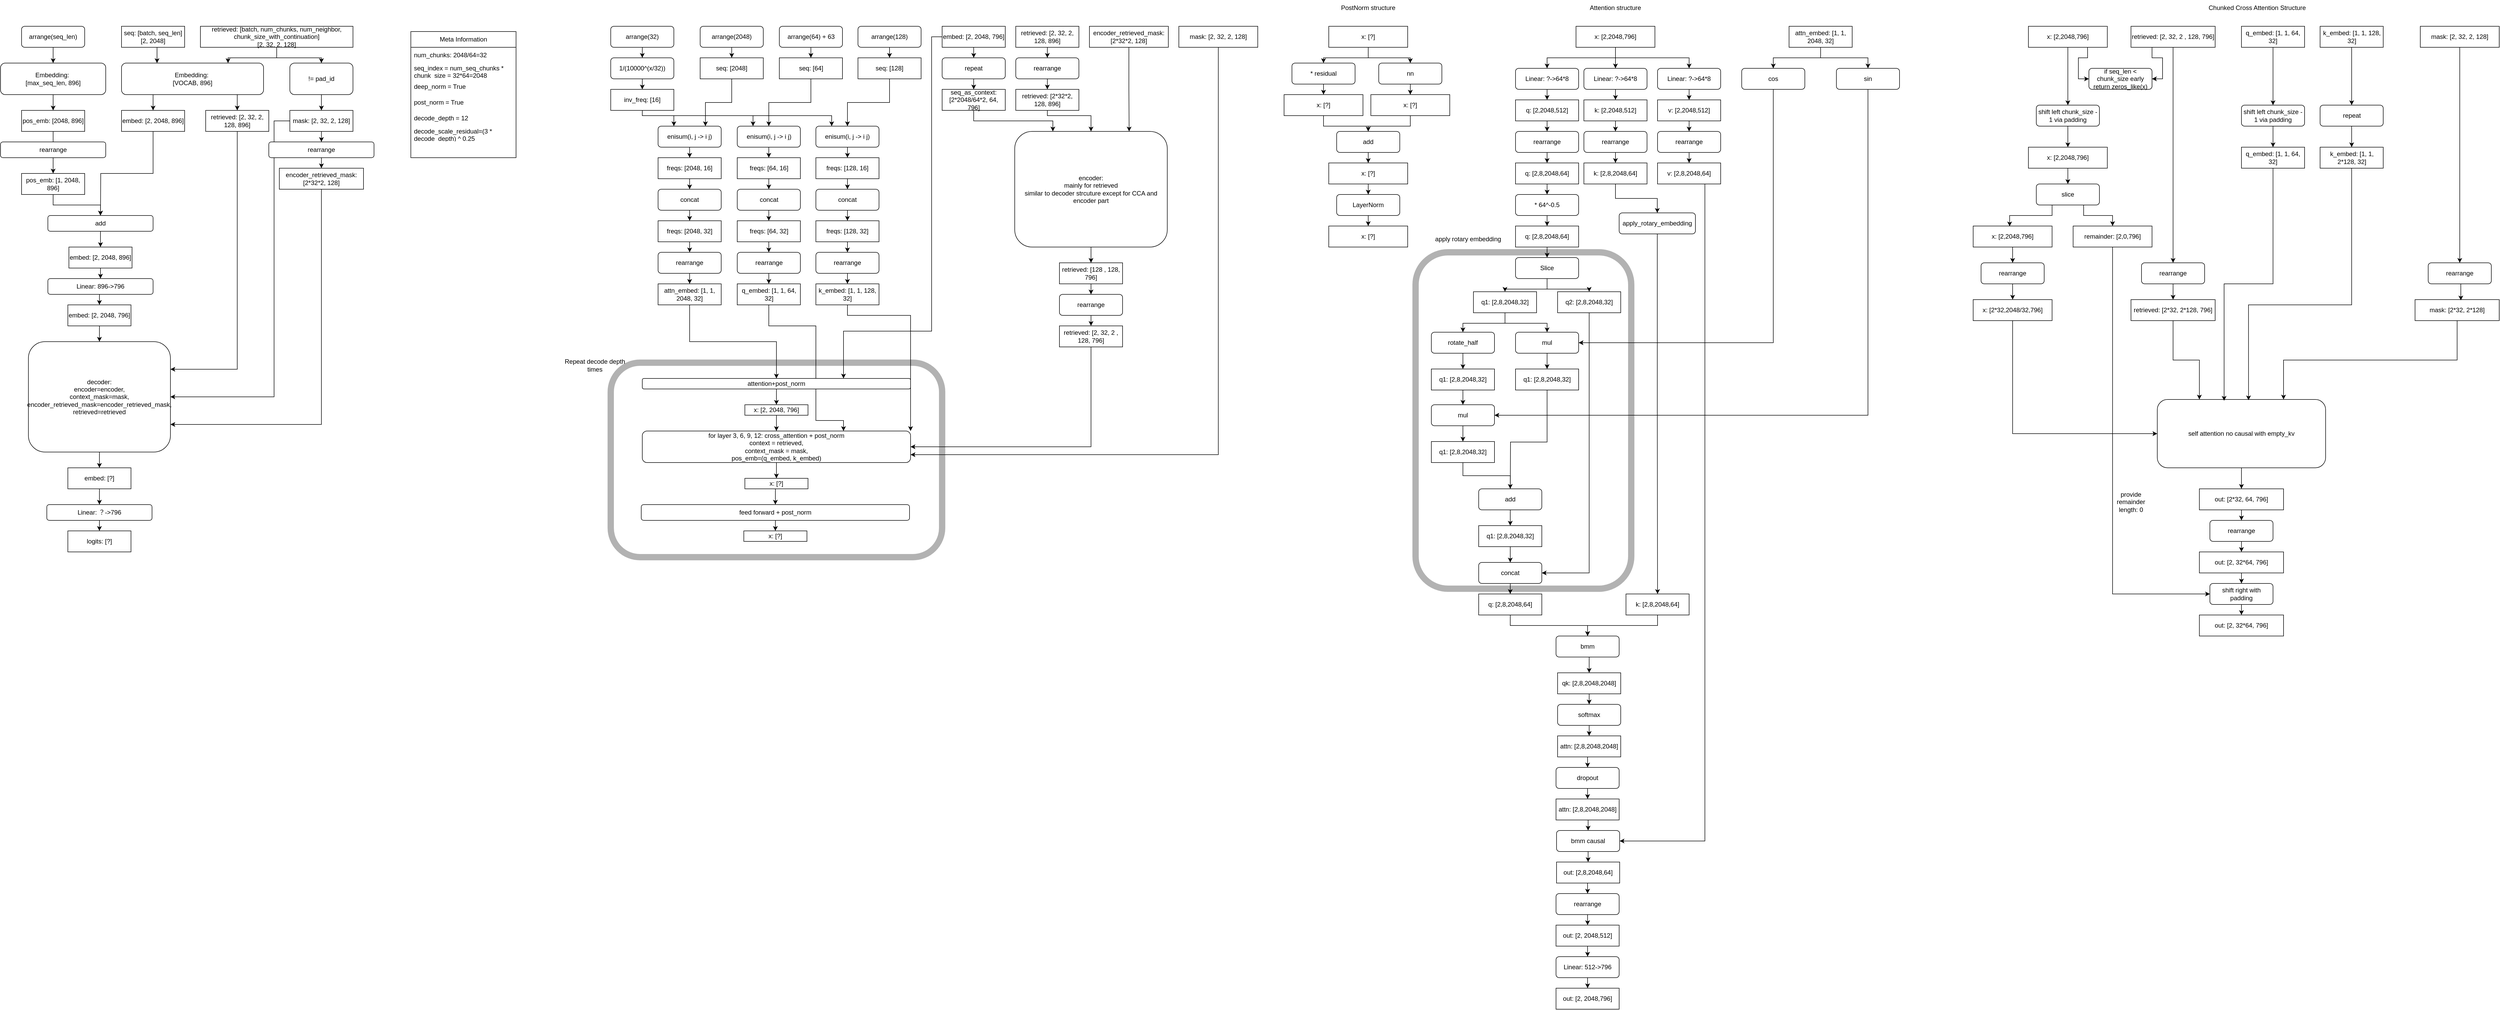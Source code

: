 <mxfile version="21.8.2" type="github">
  <diagram name="第 1 页" id="voQeae59uFrAf403KE_O">
    <mxGraphModel dx="2712" dy="974" grid="1" gridSize="10" guides="1" tooltips="1" connect="1" arrows="1" fold="1" page="1" pageScale="1" pageWidth="827" pageHeight="1169" math="0" shadow="0">
      <root>
        <mxCell id="0" />
        <mxCell id="1" parent="0" />
        <mxCell id="Xp7Y2SF31okqukY9dUAG-246" value="" style="rounded=1;whiteSpace=wrap;html=1;opacity=30;strokeColor=#000000;strokeWidth=12;" vertex="1" parent="1">
          <mxGeometry x="2530" y="510" width="410" height="640" as="geometry" />
        </mxCell>
        <mxCell id="Xp7Y2SF31okqukY9dUAG-119" value="" style="rounded=1;whiteSpace=wrap;html=1;opacity=30;strokeColor=#000000;strokeWidth=12;" vertex="1" parent="1">
          <mxGeometry x="1000" y="720" width="630" height="370" as="geometry" />
        </mxCell>
        <mxCell id="Xp7Y2SF31okqukY9dUAG-3" style="edgeStyle=orthogonalEdgeStyle;rounded=0;orthogonalLoop=1;jettySize=auto;html=1;exitX=0.5;exitY=1;exitDx=0;exitDy=0;entryX=0.25;entryY=0;entryDx=0;entryDy=0;" edge="1" parent="1" source="Xp7Y2SF31okqukY9dUAG-1" target="Xp7Y2SF31okqukY9dUAG-5">
          <mxGeometry relative="1" as="geometry">
            <mxPoint x="130" y="150" as="targetPoint" />
          </mxGeometry>
        </mxCell>
        <mxCell id="Xp7Y2SF31okqukY9dUAG-1" value="seq: [batch, seq_len]&lt;br&gt;[2, 2048]" style="rounded=0;whiteSpace=wrap;html=1;" vertex="1" parent="1">
          <mxGeometry x="70" y="80" width="120" height="40" as="geometry" />
        </mxCell>
        <mxCell id="Xp7Y2SF31okqukY9dUAG-31" style="edgeStyle=orthogonalEdgeStyle;rounded=0;orthogonalLoop=1;jettySize=auto;html=1;exitX=0.5;exitY=1;exitDx=0;exitDy=0;" edge="1" parent="1" source="Xp7Y2SF31okqukY9dUAG-4">
          <mxGeometry relative="1" as="geometry">
            <mxPoint x="30" y="440" as="targetPoint" />
          </mxGeometry>
        </mxCell>
        <mxCell id="Xp7Y2SF31okqukY9dUAG-4" value="embed: [2, 2048, 896]" style="rounded=0;whiteSpace=wrap;html=1;" vertex="1" parent="1">
          <mxGeometry x="70" y="240" width="120" height="40" as="geometry" />
        </mxCell>
        <mxCell id="Xp7Y2SF31okqukY9dUAG-10" style="edgeStyle=orthogonalEdgeStyle;rounded=0;orthogonalLoop=1;jettySize=auto;html=1;exitX=0.25;exitY=1;exitDx=0;exitDy=0;entryX=0.5;entryY=0;entryDx=0;entryDy=0;" edge="1" parent="1" source="Xp7Y2SF31okqukY9dUAG-5" target="Xp7Y2SF31okqukY9dUAG-4">
          <mxGeometry relative="1" as="geometry" />
        </mxCell>
        <mxCell id="Xp7Y2SF31okqukY9dUAG-19" style="edgeStyle=orthogonalEdgeStyle;rounded=0;orthogonalLoop=1;jettySize=auto;html=1;exitX=0.75;exitY=1;exitDx=0;exitDy=0;entryX=0.5;entryY=0;entryDx=0;entryDy=0;" edge="1" parent="1" source="Xp7Y2SF31okqukY9dUAG-5" target="Xp7Y2SF31okqukY9dUAG-18">
          <mxGeometry relative="1" as="geometry" />
        </mxCell>
        <mxCell id="Xp7Y2SF31okqukY9dUAG-5" value="Embedding:&amp;nbsp;&lt;br&gt;[VOCAB, 896]" style="rounded=1;whiteSpace=wrap;html=1;" vertex="1" parent="1">
          <mxGeometry x="70" y="150" width="270" height="60" as="geometry" />
        </mxCell>
        <mxCell id="Xp7Y2SF31okqukY9dUAG-9" style="edgeStyle=orthogonalEdgeStyle;rounded=0;orthogonalLoop=1;jettySize=auto;html=1;exitX=0.5;exitY=1;exitDx=0;exitDy=0;" edge="1" parent="1" source="Xp7Y2SF31okqukY9dUAG-6" target="Xp7Y2SF31okqukY9dUAG-7">
          <mxGeometry relative="1" as="geometry" />
        </mxCell>
        <mxCell id="Xp7Y2SF31okqukY9dUAG-17" style="edgeStyle=orthogonalEdgeStyle;rounded=0;orthogonalLoop=1;jettySize=auto;html=1;exitX=0.5;exitY=1;exitDx=0;exitDy=0;entryX=0.75;entryY=0;entryDx=0;entryDy=0;" edge="1" parent="1" source="Xp7Y2SF31okqukY9dUAG-6" target="Xp7Y2SF31okqukY9dUAG-5">
          <mxGeometry relative="1" as="geometry" />
        </mxCell>
        <mxCell id="Xp7Y2SF31okqukY9dUAG-6" value="retrieved: [batch, num_chunks, num_neighbor, chunk_size_with_continuation]&lt;br&gt;[2, 32, 2, 128]" style="rounded=0;whiteSpace=wrap;html=1;" vertex="1" parent="1">
          <mxGeometry x="220" y="80" width="290" height="40" as="geometry" />
        </mxCell>
        <mxCell id="Xp7Y2SF31okqukY9dUAG-11" style="edgeStyle=orthogonalEdgeStyle;rounded=0;orthogonalLoop=1;jettySize=auto;html=1;exitX=0.5;exitY=1;exitDx=0;exitDy=0;entryX=0.5;entryY=0;entryDx=0;entryDy=0;" edge="1" parent="1" source="Xp7Y2SF31okqukY9dUAG-7" target="Xp7Y2SF31okqukY9dUAG-8">
          <mxGeometry relative="1" as="geometry" />
        </mxCell>
        <mxCell id="Xp7Y2SF31okqukY9dUAG-7" value="!= pad_id" style="rounded=1;whiteSpace=wrap;html=1;" vertex="1" parent="1">
          <mxGeometry x="390" y="150" width="120" height="60" as="geometry" />
        </mxCell>
        <mxCell id="Xp7Y2SF31okqukY9dUAG-37" style="edgeStyle=orthogonalEdgeStyle;rounded=0;orthogonalLoop=1;jettySize=auto;html=1;exitX=0.5;exitY=1;exitDx=0;exitDy=0;entryX=0.5;entryY=0;entryDx=0;entryDy=0;" edge="1" parent="1" source="Xp7Y2SF31okqukY9dUAG-8" target="Xp7Y2SF31okqukY9dUAG-35">
          <mxGeometry relative="1" as="geometry" />
        </mxCell>
        <mxCell id="Xp7Y2SF31okqukY9dUAG-47" style="edgeStyle=orthogonalEdgeStyle;rounded=0;orthogonalLoop=1;jettySize=auto;html=1;exitX=0;exitY=0.5;exitDx=0;exitDy=0;entryX=1;entryY=0.5;entryDx=0;entryDy=0;" edge="1" parent="1" source="Xp7Y2SF31okqukY9dUAG-8" target="Xp7Y2SF31okqukY9dUAG-34">
          <mxGeometry relative="1" as="geometry">
            <Array as="points">
              <mxPoint x="360" y="260" />
              <mxPoint x="360" y="785" />
            </Array>
          </mxGeometry>
        </mxCell>
        <mxCell id="Xp7Y2SF31okqukY9dUAG-8" value="mask: [2, 32, 2, 128]" style="rounded=0;whiteSpace=wrap;html=1;" vertex="1" parent="1">
          <mxGeometry x="390" y="240" width="120" height="40" as="geometry" />
        </mxCell>
        <mxCell id="Xp7Y2SF31okqukY9dUAG-12" value="Meta Information" style="swimlane;fontStyle=0;childLayout=stackLayout;horizontal=1;startSize=30;horizontalStack=0;resizeParent=1;resizeParentMax=0;resizeLast=0;collapsible=1;marginBottom=0;whiteSpace=wrap;html=1;" vertex="1" parent="1">
          <mxGeometry x="620" y="90" width="200" height="240" as="geometry">
            <mxRectangle x="620" y="90" width="130" height="30" as="alternateBounds" />
          </mxGeometry>
        </mxCell>
        <mxCell id="Xp7Y2SF31okqukY9dUAG-13" value="num_chunks: 2048/64=32" style="text;strokeColor=none;fillColor=none;align=left;verticalAlign=middle;spacingLeft=4;spacingRight=4;overflow=hidden;points=[[0,0.5],[1,0.5]];portConstraint=eastwest;rotatable=0;whiteSpace=wrap;html=1;" vertex="1" parent="Xp7Y2SF31okqukY9dUAG-12">
          <mxGeometry y="30" width="200" height="30" as="geometry" />
        </mxCell>
        <mxCell id="Xp7Y2SF31okqukY9dUAG-14" value="seq_index = num_seq_chunks * chunk_size = 32*64=2048" style="text;strokeColor=none;fillColor=none;align=left;verticalAlign=middle;spacingLeft=4;spacingRight=4;overflow=hidden;points=[[0,0.5],[1,0.5]];portConstraint=eastwest;rotatable=0;whiteSpace=wrap;html=1;" vertex="1" parent="Xp7Y2SF31okqukY9dUAG-12">
          <mxGeometry y="60" width="200" height="30" as="geometry" />
        </mxCell>
        <mxCell id="Xp7Y2SF31okqukY9dUAG-82" value="deep_norm = True" style="text;strokeColor=none;fillColor=none;align=left;verticalAlign=middle;spacingLeft=4;spacingRight=4;overflow=hidden;points=[[0,0.5],[1,0.5]];portConstraint=eastwest;rotatable=0;whiteSpace=wrap;html=1;" vertex="1" parent="Xp7Y2SF31okqukY9dUAG-12">
          <mxGeometry y="90" width="200" height="30" as="geometry" />
        </mxCell>
        <mxCell id="Xp7Y2SF31okqukY9dUAG-83" value="post_norm = True" style="text;strokeColor=none;fillColor=none;align=left;verticalAlign=middle;spacingLeft=4;spacingRight=4;overflow=hidden;points=[[0,0.5],[1,0.5]];portConstraint=eastwest;rotatable=0;whiteSpace=wrap;html=1;" vertex="1" parent="Xp7Y2SF31okqukY9dUAG-12">
          <mxGeometry y="120" width="200" height="30" as="geometry" />
        </mxCell>
        <mxCell id="Xp7Y2SF31okqukY9dUAG-86" value="decode_depth = 12" style="text;strokeColor=none;fillColor=none;align=left;verticalAlign=middle;spacingLeft=4;spacingRight=4;overflow=hidden;points=[[0,0.5],[1,0.5]];portConstraint=eastwest;rotatable=0;whiteSpace=wrap;html=1;" vertex="1" parent="Xp7Y2SF31okqukY9dUAG-12">
          <mxGeometry y="150" width="200" height="30" as="geometry" />
        </mxCell>
        <mxCell id="Xp7Y2SF31okqukY9dUAG-84" value="decode_scale_residual=(3 * decode_depth) ^ 0.25" style="text;strokeColor=none;fillColor=none;align=left;verticalAlign=middle;spacingLeft=4;spacingRight=4;overflow=hidden;points=[[0,0.5],[1,0.5]];portConstraint=eastwest;rotatable=0;whiteSpace=wrap;html=1;" vertex="1" parent="Xp7Y2SF31okqukY9dUAG-12">
          <mxGeometry y="180" width="200" height="30" as="geometry" />
        </mxCell>
        <mxCell id="Xp7Y2SF31okqukY9dUAG-85" style="text;strokeColor=none;fillColor=none;align=left;verticalAlign=middle;spacingLeft=4;spacingRight=4;overflow=hidden;points=[[0,0.5],[1,0.5]];portConstraint=eastwest;rotatable=0;whiteSpace=wrap;html=1;" vertex="1" parent="Xp7Y2SF31okqukY9dUAG-12">
          <mxGeometry y="210" width="200" height="30" as="geometry" />
        </mxCell>
        <mxCell id="Xp7Y2SF31okqukY9dUAG-48" style="edgeStyle=orthogonalEdgeStyle;rounded=0;orthogonalLoop=1;jettySize=auto;html=1;exitX=0.5;exitY=1;exitDx=0;exitDy=0;entryX=1;entryY=0.25;entryDx=0;entryDy=0;" edge="1" parent="1" source="Xp7Y2SF31okqukY9dUAG-18" target="Xp7Y2SF31okqukY9dUAG-34">
          <mxGeometry relative="1" as="geometry" />
        </mxCell>
        <mxCell id="Xp7Y2SF31okqukY9dUAG-18" value="retrieved: [2, 32, 2, 128, 896]" style="rounded=0;whiteSpace=wrap;html=1;" vertex="1" parent="1">
          <mxGeometry x="230" y="240" width="120" height="40" as="geometry" />
        </mxCell>
        <mxCell id="Xp7Y2SF31okqukY9dUAG-23" value="" style="edgeStyle=orthogonalEdgeStyle;rounded=0;orthogonalLoop=1;jettySize=auto;html=1;" edge="1" parent="1" source="Xp7Y2SF31okqukY9dUAG-21" target="Xp7Y2SF31okqukY9dUAG-22">
          <mxGeometry relative="1" as="geometry" />
        </mxCell>
        <mxCell id="Xp7Y2SF31okqukY9dUAG-21" value="arrange(seq_len)" style="rounded=1;whiteSpace=wrap;html=1;" vertex="1" parent="1">
          <mxGeometry x="-120" y="80" width="120" height="40" as="geometry" />
        </mxCell>
        <mxCell id="Xp7Y2SF31okqukY9dUAG-25" style="edgeStyle=orthogonalEdgeStyle;rounded=0;orthogonalLoop=1;jettySize=auto;html=1;exitX=0.5;exitY=1;exitDx=0;exitDy=0;entryX=0.5;entryY=0;entryDx=0;entryDy=0;" edge="1" parent="1" source="Xp7Y2SF31okqukY9dUAG-22" target="Xp7Y2SF31okqukY9dUAG-24">
          <mxGeometry relative="1" as="geometry" />
        </mxCell>
        <mxCell id="Xp7Y2SF31okqukY9dUAG-22" value="Embedding:&amp;nbsp;&lt;br&gt;[max_seq_len, 896]" style="rounded=1;whiteSpace=wrap;html=1;" vertex="1" parent="1">
          <mxGeometry x="-160" y="150" width="200" height="60" as="geometry" />
        </mxCell>
        <mxCell id="Xp7Y2SF31okqukY9dUAG-28" value="" style="edgeStyle=orthogonalEdgeStyle;rounded=0;orthogonalLoop=1;jettySize=auto;html=1;" edge="1" parent="1" source="Xp7Y2SF31okqukY9dUAG-24" target="Xp7Y2SF31okqukY9dUAG-27">
          <mxGeometry relative="1" as="geometry" />
        </mxCell>
        <mxCell id="Xp7Y2SF31okqukY9dUAG-24" value="pos_emb: [2048, 896]" style="rounded=0;whiteSpace=wrap;html=1;" vertex="1" parent="1">
          <mxGeometry x="-120" y="240" width="120" height="40" as="geometry" />
        </mxCell>
        <mxCell id="Xp7Y2SF31okqukY9dUAG-26" value="rearrange" style="rounded=1;whiteSpace=wrap;html=1;" vertex="1" parent="1">
          <mxGeometry x="-160" y="300" width="200" height="30" as="geometry" />
        </mxCell>
        <mxCell id="Xp7Y2SF31okqukY9dUAG-30" style="edgeStyle=orthogonalEdgeStyle;rounded=0;orthogonalLoop=1;jettySize=auto;html=1;" edge="1" parent="1" source="Xp7Y2SF31okqukY9dUAG-27" target="Xp7Y2SF31okqukY9dUAG-29">
          <mxGeometry relative="1" as="geometry" />
        </mxCell>
        <mxCell id="Xp7Y2SF31okqukY9dUAG-27" value="pos_emb: [1, 2048, 896]" style="rounded=0;whiteSpace=wrap;html=1;" vertex="1" parent="1">
          <mxGeometry x="-120" y="360" width="120" height="40" as="geometry" />
        </mxCell>
        <mxCell id="Xp7Y2SF31okqukY9dUAG-33" value="" style="edgeStyle=orthogonalEdgeStyle;rounded=0;orthogonalLoop=1;jettySize=auto;html=1;" edge="1" parent="1" source="Xp7Y2SF31okqukY9dUAG-29" target="Xp7Y2SF31okqukY9dUAG-32">
          <mxGeometry relative="1" as="geometry" />
        </mxCell>
        <mxCell id="Xp7Y2SF31okqukY9dUAG-29" value="add" style="rounded=1;whiteSpace=wrap;html=1;" vertex="1" parent="1">
          <mxGeometry x="-70" y="440" width="200" height="30" as="geometry" />
        </mxCell>
        <mxCell id="Xp7Y2SF31okqukY9dUAG-43" style="edgeStyle=orthogonalEdgeStyle;rounded=0;orthogonalLoop=1;jettySize=auto;html=1;exitX=0.5;exitY=1;exitDx=0;exitDy=0;entryX=0.5;entryY=0;entryDx=0;entryDy=0;" edge="1" parent="1" source="Xp7Y2SF31okqukY9dUAG-32" target="Xp7Y2SF31okqukY9dUAG-39">
          <mxGeometry relative="1" as="geometry" />
        </mxCell>
        <mxCell id="Xp7Y2SF31okqukY9dUAG-32" value="embed: [2, 2048, 896]" style="rounded=0;whiteSpace=wrap;html=1;" vertex="1" parent="1">
          <mxGeometry x="-30" y="500" width="120" height="40" as="geometry" />
        </mxCell>
        <mxCell id="Xp7Y2SF31okqukY9dUAG-51" value="" style="edgeStyle=orthogonalEdgeStyle;rounded=0;orthogonalLoop=1;jettySize=auto;html=1;" edge="1" parent="1" source="Xp7Y2SF31okqukY9dUAG-34" target="Xp7Y2SF31okqukY9dUAG-50">
          <mxGeometry relative="1" as="geometry" />
        </mxCell>
        <mxCell id="Xp7Y2SF31okqukY9dUAG-34" value="decoder:&lt;br&gt;encoder=encoder,&lt;br&gt;context_mask=mask,&lt;br&gt;encoder_retrieved_mask=encoder_retrieved_mask,&lt;br&gt;retrieved=retrieved" style="rounded=1;whiteSpace=wrap;html=1;" vertex="1" parent="1">
          <mxGeometry x="-107" y="680" width="270" height="210" as="geometry" />
        </mxCell>
        <mxCell id="Xp7Y2SF31okqukY9dUAG-38" style="edgeStyle=orthogonalEdgeStyle;rounded=0;orthogonalLoop=1;jettySize=auto;html=1;exitX=0.5;exitY=1;exitDx=0;exitDy=0;entryX=0.5;entryY=0;entryDx=0;entryDy=0;" edge="1" parent="1" source="Xp7Y2SF31okqukY9dUAG-35" target="Xp7Y2SF31okqukY9dUAG-36">
          <mxGeometry relative="1" as="geometry" />
        </mxCell>
        <mxCell id="Xp7Y2SF31okqukY9dUAG-35" value="rearrange" style="rounded=1;whiteSpace=wrap;html=1;" vertex="1" parent="1">
          <mxGeometry x="350" y="300" width="200" height="30" as="geometry" />
        </mxCell>
        <mxCell id="Xp7Y2SF31okqukY9dUAG-49" style="edgeStyle=orthogonalEdgeStyle;rounded=0;orthogonalLoop=1;jettySize=auto;html=1;exitX=0.5;exitY=1;exitDx=0;exitDy=0;entryX=1;entryY=0.75;entryDx=0;entryDy=0;" edge="1" parent="1" source="Xp7Y2SF31okqukY9dUAG-36" target="Xp7Y2SF31okqukY9dUAG-34">
          <mxGeometry relative="1" as="geometry" />
        </mxCell>
        <mxCell id="Xp7Y2SF31okqukY9dUAG-36" value="encoder_retrieved_mask:[2*32*2, 128]" style="rounded=0;whiteSpace=wrap;html=1;" vertex="1" parent="1">
          <mxGeometry x="370" y="350" width="160" height="40" as="geometry" />
        </mxCell>
        <mxCell id="Xp7Y2SF31okqukY9dUAG-44" style="edgeStyle=orthogonalEdgeStyle;rounded=0;orthogonalLoop=1;jettySize=auto;html=1;exitX=0.5;exitY=1;exitDx=0;exitDy=0;entryX=0.5;entryY=0;entryDx=0;entryDy=0;" edge="1" parent="1" source="Xp7Y2SF31okqukY9dUAG-39" target="Xp7Y2SF31okqukY9dUAG-40">
          <mxGeometry relative="1" as="geometry" />
        </mxCell>
        <mxCell id="Xp7Y2SF31okqukY9dUAG-39" value="Linear: 896-&amp;gt;796" style="rounded=1;whiteSpace=wrap;html=1;" vertex="1" parent="1">
          <mxGeometry x="-70" y="560" width="200" height="30" as="geometry" />
        </mxCell>
        <mxCell id="Xp7Y2SF31okqukY9dUAG-46" value="" style="edgeStyle=orthogonalEdgeStyle;rounded=0;orthogonalLoop=1;jettySize=auto;html=1;" edge="1" parent="1" source="Xp7Y2SF31okqukY9dUAG-40" target="Xp7Y2SF31okqukY9dUAG-34">
          <mxGeometry relative="1" as="geometry" />
        </mxCell>
        <mxCell id="Xp7Y2SF31okqukY9dUAG-40" value="embed: [2, 2048, 796]" style="rounded=0;whiteSpace=wrap;html=1;" vertex="1" parent="1">
          <mxGeometry x="-32" y="610" width="120" height="40" as="geometry" />
        </mxCell>
        <mxCell id="Xp7Y2SF31okqukY9dUAG-53" value="" style="edgeStyle=orthogonalEdgeStyle;rounded=0;orthogonalLoop=1;jettySize=auto;html=1;" edge="1" parent="1" source="Xp7Y2SF31okqukY9dUAG-50" target="Xp7Y2SF31okqukY9dUAG-52">
          <mxGeometry relative="1" as="geometry" />
        </mxCell>
        <mxCell id="Xp7Y2SF31okqukY9dUAG-50" value="embed: [?]" style="rounded=0;whiteSpace=wrap;html=1;" vertex="1" parent="1">
          <mxGeometry x="-32" y="920" width="120" height="40" as="geometry" />
        </mxCell>
        <mxCell id="Xp7Y2SF31okqukY9dUAG-55" style="edgeStyle=orthogonalEdgeStyle;rounded=0;orthogonalLoop=1;jettySize=auto;html=1;exitX=0.5;exitY=1;exitDx=0;exitDy=0;entryX=0.5;entryY=0;entryDx=0;entryDy=0;" edge="1" parent="1" source="Xp7Y2SF31okqukY9dUAG-52" target="Xp7Y2SF31okqukY9dUAG-54">
          <mxGeometry relative="1" as="geometry" />
        </mxCell>
        <mxCell id="Xp7Y2SF31okqukY9dUAG-52" value="Linear: ？-&amp;gt;796" style="rounded=1;whiteSpace=wrap;html=1;" vertex="1" parent="1">
          <mxGeometry x="-72" y="990" width="200" height="30" as="geometry" />
        </mxCell>
        <mxCell id="Xp7Y2SF31okqukY9dUAG-54" value="logits: [?]" style="rounded=0;whiteSpace=wrap;html=1;" vertex="1" parent="1">
          <mxGeometry x="-32" y="1040" width="120" height="40" as="geometry" />
        </mxCell>
        <mxCell id="Xp7Y2SF31okqukY9dUAG-123" style="edgeStyle=orthogonalEdgeStyle;rounded=0;orthogonalLoop=1;jettySize=auto;html=1;entryX=0.75;entryY=0;entryDx=0;entryDy=0;" edge="1" parent="1" source="Xp7Y2SF31okqukY9dUAG-56" target="Xp7Y2SF31okqukY9dUAG-120">
          <mxGeometry relative="1" as="geometry">
            <Array as="points">
              <mxPoint x="1610" y="100" />
              <mxPoint x="1610" y="660" />
              <mxPoint x="1443" y="660" />
            </Array>
          </mxGeometry>
        </mxCell>
        <mxCell id="Xp7Y2SF31okqukY9dUAG-139" style="edgeStyle=orthogonalEdgeStyle;rounded=0;orthogonalLoop=1;jettySize=auto;html=1;exitX=0.5;exitY=1;exitDx=0;exitDy=0;entryX=0.5;entryY=0;entryDx=0;entryDy=0;" edge="1" parent="1" source="Xp7Y2SF31okqukY9dUAG-56" target="Xp7Y2SF31okqukY9dUAG-132">
          <mxGeometry relative="1" as="geometry" />
        </mxCell>
        <mxCell id="Xp7Y2SF31okqukY9dUAG-56" value="embed: [2, 2048, 796]" style="rounded=0;whiteSpace=wrap;html=1;" vertex="1" parent="1">
          <mxGeometry x="1630" y="80" width="120" height="40" as="geometry" />
        </mxCell>
        <mxCell id="Xp7Y2SF31okqukY9dUAG-63" style="edgeStyle=orthogonalEdgeStyle;rounded=0;orthogonalLoop=1;jettySize=auto;html=1;exitX=0.5;exitY=1;exitDx=0;exitDy=0;entryX=0.5;entryY=0;entryDx=0;entryDy=0;" edge="1" parent="1" source="Xp7Y2SF31okqukY9dUAG-57" target="Xp7Y2SF31okqukY9dUAG-58">
          <mxGeometry relative="1" as="geometry" />
        </mxCell>
        <mxCell id="Xp7Y2SF31okqukY9dUAG-57" value="arrange(32)" style="rounded=1;whiteSpace=wrap;html=1;" vertex="1" parent="1">
          <mxGeometry x="1000" y="80" width="120" height="40" as="geometry" />
        </mxCell>
        <mxCell id="Xp7Y2SF31okqukY9dUAG-65" style="edgeStyle=orthogonalEdgeStyle;rounded=0;orthogonalLoop=1;jettySize=auto;html=1;exitX=0.5;exitY=1;exitDx=0;exitDy=0;entryX=0.5;entryY=0;entryDx=0;entryDy=0;" edge="1" parent="1" source="Xp7Y2SF31okqukY9dUAG-58" target="Xp7Y2SF31okqukY9dUAG-59">
          <mxGeometry relative="1" as="geometry" />
        </mxCell>
        <mxCell id="Xp7Y2SF31okqukY9dUAG-58" value="1/(10000^(x/32))" style="rounded=1;whiteSpace=wrap;html=1;" vertex="1" parent="1">
          <mxGeometry x="1000" y="140" width="120" height="40" as="geometry" />
        </mxCell>
        <mxCell id="Xp7Y2SF31okqukY9dUAG-67" style="edgeStyle=orthogonalEdgeStyle;rounded=0;orthogonalLoop=1;jettySize=auto;html=1;exitX=0.5;exitY=1;exitDx=0;exitDy=0;entryX=0.25;entryY=0;entryDx=0;entryDy=0;" edge="1" parent="1" source="Xp7Y2SF31okqukY9dUAG-59" target="Xp7Y2SF31okqukY9dUAG-62">
          <mxGeometry relative="1" as="geometry">
            <Array as="points">
              <mxPoint x="1060" y="250" />
              <mxPoint x="1120" y="250" />
            </Array>
          </mxGeometry>
        </mxCell>
        <mxCell id="Xp7Y2SF31okqukY9dUAG-117" style="edgeStyle=orthogonalEdgeStyle;rounded=0;orthogonalLoop=1;jettySize=auto;html=1;exitX=0.5;exitY=1;exitDx=0;exitDy=0;entryX=0.25;entryY=0;entryDx=0;entryDy=0;" edge="1" parent="1" source="Xp7Y2SF31okqukY9dUAG-59" target="Xp7Y2SF31okqukY9dUAG-91">
          <mxGeometry relative="1" as="geometry">
            <Array as="points">
              <mxPoint x="1060" y="250" />
              <mxPoint x="1271" y="250" />
            </Array>
          </mxGeometry>
        </mxCell>
        <mxCell id="Xp7Y2SF31okqukY9dUAG-118" style="edgeStyle=orthogonalEdgeStyle;rounded=0;orthogonalLoop=1;jettySize=auto;html=1;exitX=0.5;exitY=1;exitDx=0;exitDy=0;entryX=0.25;entryY=0;entryDx=0;entryDy=0;" edge="1" parent="1" source="Xp7Y2SF31okqukY9dUAG-59" target="Xp7Y2SF31okqukY9dUAG-105">
          <mxGeometry relative="1" as="geometry">
            <Array as="points">
              <mxPoint x="1060" y="250" />
              <mxPoint x="1420" y="250" />
            </Array>
          </mxGeometry>
        </mxCell>
        <mxCell id="Xp7Y2SF31okqukY9dUAG-59" value="inv_freq: [16]" style="rounded=0;whiteSpace=wrap;html=1;" vertex="1" parent="1">
          <mxGeometry x="1000" y="200" width="120" height="40" as="geometry" />
        </mxCell>
        <mxCell id="Xp7Y2SF31okqukY9dUAG-64" style="edgeStyle=orthogonalEdgeStyle;rounded=0;orthogonalLoop=1;jettySize=auto;html=1;exitX=0.5;exitY=1;exitDx=0;exitDy=0;entryX=0.5;entryY=0;entryDx=0;entryDy=0;" edge="1" parent="1" source="Xp7Y2SF31okqukY9dUAG-60" target="Xp7Y2SF31okqukY9dUAG-61">
          <mxGeometry relative="1" as="geometry" />
        </mxCell>
        <mxCell id="Xp7Y2SF31okqukY9dUAG-60" value="arrange(2048)" style="rounded=1;whiteSpace=wrap;html=1;" vertex="1" parent="1">
          <mxGeometry x="1170" y="80" width="120" height="40" as="geometry" />
        </mxCell>
        <mxCell id="Xp7Y2SF31okqukY9dUAG-66" style="edgeStyle=orthogonalEdgeStyle;rounded=0;orthogonalLoop=1;jettySize=auto;html=1;exitX=0.5;exitY=1;exitDx=0;exitDy=0;entryX=0.75;entryY=0;entryDx=0;entryDy=0;" edge="1" parent="1" source="Xp7Y2SF31okqukY9dUAG-61" target="Xp7Y2SF31okqukY9dUAG-62">
          <mxGeometry relative="1" as="geometry" />
        </mxCell>
        <mxCell id="Xp7Y2SF31okqukY9dUAG-61" value="seq: [2048]" style="rounded=0;whiteSpace=wrap;html=1;" vertex="1" parent="1">
          <mxGeometry x="1170" y="140" width="120" height="40" as="geometry" />
        </mxCell>
        <mxCell id="Xp7Y2SF31okqukY9dUAG-70" style="edgeStyle=orthogonalEdgeStyle;rounded=0;orthogonalLoop=1;jettySize=auto;html=1;exitX=0.5;exitY=1;exitDx=0;exitDy=0;entryX=0.5;entryY=0;entryDx=0;entryDy=0;" edge="1" parent="1" source="Xp7Y2SF31okqukY9dUAG-62" target="Xp7Y2SF31okqukY9dUAG-68">
          <mxGeometry relative="1" as="geometry" />
        </mxCell>
        <mxCell id="Xp7Y2SF31okqukY9dUAG-62" value="enisum(i, j -&amp;gt; i j)" style="rounded=1;whiteSpace=wrap;html=1;" vertex="1" parent="1">
          <mxGeometry x="1090" y="270" width="120" height="40" as="geometry" />
        </mxCell>
        <mxCell id="Xp7Y2SF31okqukY9dUAG-71" style="edgeStyle=orthogonalEdgeStyle;rounded=0;orthogonalLoop=1;jettySize=auto;html=1;exitX=0.5;exitY=1;exitDx=0;exitDy=0;entryX=0.5;entryY=0;entryDx=0;entryDy=0;" edge="1" parent="1" source="Xp7Y2SF31okqukY9dUAG-68" target="Xp7Y2SF31okqukY9dUAG-69">
          <mxGeometry relative="1" as="geometry" />
        </mxCell>
        <mxCell id="Xp7Y2SF31okqukY9dUAG-68" value="freqs: [2048, 16]" style="rounded=0;whiteSpace=wrap;html=1;" vertex="1" parent="1">
          <mxGeometry x="1090" y="330" width="120" height="40" as="geometry" />
        </mxCell>
        <mxCell id="Xp7Y2SF31okqukY9dUAG-73" style="edgeStyle=orthogonalEdgeStyle;rounded=0;orthogonalLoop=1;jettySize=auto;html=1;exitX=0.5;exitY=1;exitDx=0;exitDy=0;entryX=0.5;entryY=0;entryDx=0;entryDy=0;" edge="1" parent="1" source="Xp7Y2SF31okqukY9dUAG-69" target="Xp7Y2SF31okqukY9dUAG-72">
          <mxGeometry relative="1" as="geometry" />
        </mxCell>
        <mxCell id="Xp7Y2SF31okqukY9dUAG-69" value="concat" style="rounded=1;whiteSpace=wrap;html=1;" vertex="1" parent="1">
          <mxGeometry x="1090" y="390" width="120" height="40" as="geometry" />
        </mxCell>
        <mxCell id="Xp7Y2SF31okqukY9dUAG-76" style="edgeStyle=orthogonalEdgeStyle;rounded=0;orthogonalLoop=1;jettySize=auto;html=1;exitX=0.5;exitY=1;exitDx=0;exitDy=0;entryX=0.5;entryY=0;entryDx=0;entryDy=0;" edge="1" parent="1" source="Xp7Y2SF31okqukY9dUAG-72" target="Xp7Y2SF31okqukY9dUAG-74">
          <mxGeometry relative="1" as="geometry" />
        </mxCell>
        <mxCell id="Xp7Y2SF31okqukY9dUAG-72" value="freqs: [2048, 32]" style="rounded=0;whiteSpace=wrap;html=1;" vertex="1" parent="1">
          <mxGeometry x="1090" y="450" width="120" height="40" as="geometry" />
        </mxCell>
        <mxCell id="Xp7Y2SF31okqukY9dUAG-77" style="edgeStyle=orthogonalEdgeStyle;rounded=0;orthogonalLoop=1;jettySize=auto;html=1;exitX=0.5;exitY=1;exitDx=0;exitDy=0;entryX=0.5;entryY=0;entryDx=0;entryDy=0;" edge="1" parent="1" source="Xp7Y2SF31okqukY9dUAG-74" target="Xp7Y2SF31okqukY9dUAG-75">
          <mxGeometry relative="1" as="geometry" />
        </mxCell>
        <mxCell id="Xp7Y2SF31okqukY9dUAG-74" value="rearrange" style="rounded=1;whiteSpace=wrap;html=1;" vertex="1" parent="1">
          <mxGeometry x="1090" y="510" width="120" height="40" as="geometry" />
        </mxCell>
        <mxCell id="Xp7Y2SF31okqukY9dUAG-122" style="edgeStyle=orthogonalEdgeStyle;rounded=0;orthogonalLoop=1;jettySize=auto;html=1;exitX=0.5;exitY=1;exitDx=0;exitDy=0;" edge="1" parent="1" source="Xp7Y2SF31okqukY9dUAG-75" target="Xp7Y2SF31okqukY9dUAG-120">
          <mxGeometry relative="1" as="geometry" />
        </mxCell>
        <mxCell id="Xp7Y2SF31okqukY9dUAG-75" value="attn_embed: [1, 1, 2048, 32]" style="rounded=0;whiteSpace=wrap;html=1;" vertex="1" parent="1">
          <mxGeometry x="1090" y="570" width="120" height="40" as="geometry" />
        </mxCell>
        <mxCell id="Xp7Y2SF31okqukY9dUAG-87" style="edgeStyle=orthogonalEdgeStyle;rounded=0;orthogonalLoop=1;jettySize=auto;html=1;exitX=0.5;exitY=1;exitDx=0;exitDy=0;entryX=0.5;entryY=0;entryDx=0;entryDy=0;" edge="1" parent="1" source="Xp7Y2SF31okqukY9dUAG-88" target="Xp7Y2SF31okqukY9dUAG-89">
          <mxGeometry relative="1" as="geometry" />
        </mxCell>
        <mxCell id="Xp7Y2SF31okqukY9dUAG-88" value="arrange(64) + 63" style="rounded=1;whiteSpace=wrap;html=1;" vertex="1" parent="1">
          <mxGeometry x="1320.5" y="80" width="120" height="40" as="geometry" />
        </mxCell>
        <mxCell id="Xp7Y2SF31okqukY9dUAG-115" style="edgeStyle=orthogonalEdgeStyle;rounded=0;orthogonalLoop=1;jettySize=auto;html=1;exitX=0.5;exitY=1;exitDx=0;exitDy=0;entryX=0.5;entryY=0;entryDx=0;entryDy=0;" edge="1" parent="1" source="Xp7Y2SF31okqukY9dUAG-89" target="Xp7Y2SF31okqukY9dUAG-91">
          <mxGeometry relative="1" as="geometry" />
        </mxCell>
        <mxCell id="Xp7Y2SF31okqukY9dUAG-89" value="seq: [64]" style="rounded=0;whiteSpace=wrap;html=1;" vertex="1" parent="1">
          <mxGeometry x="1320.5" y="140" width="120" height="40" as="geometry" />
        </mxCell>
        <mxCell id="Xp7Y2SF31okqukY9dUAG-90" style="edgeStyle=orthogonalEdgeStyle;rounded=0;orthogonalLoop=1;jettySize=auto;html=1;exitX=0.5;exitY=1;exitDx=0;exitDy=0;entryX=0.5;entryY=0;entryDx=0;entryDy=0;" edge="1" parent="1" source="Xp7Y2SF31okqukY9dUAG-91" target="Xp7Y2SF31okqukY9dUAG-93">
          <mxGeometry relative="1" as="geometry" />
        </mxCell>
        <mxCell id="Xp7Y2SF31okqukY9dUAG-91" value="enisum(i, j -&amp;gt; i j)" style="rounded=1;whiteSpace=wrap;html=1;" vertex="1" parent="1">
          <mxGeometry x="1240.5" y="270" width="120" height="40" as="geometry" />
        </mxCell>
        <mxCell id="Xp7Y2SF31okqukY9dUAG-92" style="edgeStyle=orthogonalEdgeStyle;rounded=0;orthogonalLoop=1;jettySize=auto;html=1;exitX=0.5;exitY=1;exitDx=0;exitDy=0;entryX=0.5;entryY=0;entryDx=0;entryDy=0;" edge="1" parent="1" source="Xp7Y2SF31okqukY9dUAG-93" target="Xp7Y2SF31okqukY9dUAG-95">
          <mxGeometry relative="1" as="geometry" />
        </mxCell>
        <mxCell id="Xp7Y2SF31okqukY9dUAG-93" value="freqs: [64, 16]" style="rounded=0;whiteSpace=wrap;html=1;" vertex="1" parent="1">
          <mxGeometry x="1240.5" y="330" width="120" height="40" as="geometry" />
        </mxCell>
        <mxCell id="Xp7Y2SF31okqukY9dUAG-94" style="edgeStyle=orthogonalEdgeStyle;rounded=0;orthogonalLoop=1;jettySize=auto;html=1;exitX=0.5;exitY=1;exitDx=0;exitDy=0;entryX=0.5;entryY=0;entryDx=0;entryDy=0;" edge="1" parent="1" source="Xp7Y2SF31okqukY9dUAG-95" target="Xp7Y2SF31okqukY9dUAG-97">
          <mxGeometry relative="1" as="geometry" />
        </mxCell>
        <mxCell id="Xp7Y2SF31okqukY9dUAG-95" value="concat" style="rounded=1;whiteSpace=wrap;html=1;" vertex="1" parent="1">
          <mxGeometry x="1240.5" y="390" width="120" height="40" as="geometry" />
        </mxCell>
        <mxCell id="Xp7Y2SF31okqukY9dUAG-96" style="edgeStyle=orthogonalEdgeStyle;rounded=0;orthogonalLoop=1;jettySize=auto;html=1;exitX=0.5;exitY=1;exitDx=0;exitDy=0;entryX=0.5;entryY=0;entryDx=0;entryDy=0;" edge="1" parent="1" source="Xp7Y2SF31okqukY9dUAG-97" target="Xp7Y2SF31okqukY9dUAG-99">
          <mxGeometry relative="1" as="geometry" />
        </mxCell>
        <mxCell id="Xp7Y2SF31okqukY9dUAG-97" value="freqs: [64, 32]" style="rounded=0;whiteSpace=wrap;html=1;" vertex="1" parent="1">
          <mxGeometry x="1240.5" y="450" width="120" height="40" as="geometry" />
        </mxCell>
        <mxCell id="Xp7Y2SF31okqukY9dUAG-98" style="edgeStyle=orthogonalEdgeStyle;rounded=0;orthogonalLoop=1;jettySize=auto;html=1;exitX=0.5;exitY=1;exitDx=0;exitDy=0;entryX=0.5;entryY=0;entryDx=0;entryDy=0;" edge="1" parent="1" source="Xp7Y2SF31okqukY9dUAG-99" target="Xp7Y2SF31okqukY9dUAG-100">
          <mxGeometry relative="1" as="geometry" />
        </mxCell>
        <mxCell id="Xp7Y2SF31okqukY9dUAG-99" value="rearrange" style="rounded=1;whiteSpace=wrap;html=1;" vertex="1" parent="1">
          <mxGeometry x="1240.5" y="510" width="120" height="40" as="geometry" />
        </mxCell>
        <mxCell id="Xp7Y2SF31okqukY9dUAG-148" style="edgeStyle=orthogonalEdgeStyle;rounded=0;orthogonalLoop=1;jettySize=auto;html=1;exitX=0.5;exitY=1;exitDx=0;exitDy=0;entryX=0.75;entryY=0;entryDx=0;entryDy=0;" edge="1" parent="1" source="Xp7Y2SF31okqukY9dUAG-100" target="Xp7Y2SF31okqukY9dUAG-126">
          <mxGeometry relative="1" as="geometry">
            <Array as="points">
              <mxPoint x="1301" y="650" />
              <mxPoint x="1390" y="650" />
              <mxPoint x="1390" y="830" />
              <mxPoint x="1443" y="830" />
            </Array>
          </mxGeometry>
        </mxCell>
        <mxCell id="Xp7Y2SF31okqukY9dUAG-100" value="q_embed: [1, 1, 64, 32]" style="rounded=0;whiteSpace=wrap;html=1;" vertex="1" parent="1">
          <mxGeometry x="1240.5" y="570" width="120" height="40" as="geometry" />
        </mxCell>
        <mxCell id="Xp7Y2SF31okqukY9dUAG-101" style="edgeStyle=orthogonalEdgeStyle;rounded=0;orthogonalLoop=1;jettySize=auto;html=1;exitX=0.5;exitY=1;exitDx=0;exitDy=0;entryX=0.5;entryY=0;entryDx=0;entryDy=0;" edge="1" parent="1" source="Xp7Y2SF31okqukY9dUAG-102" target="Xp7Y2SF31okqukY9dUAG-103">
          <mxGeometry relative="1" as="geometry" />
        </mxCell>
        <mxCell id="Xp7Y2SF31okqukY9dUAG-102" value="arrange(128)" style="rounded=1;whiteSpace=wrap;html=1;" vertex="1" parent="1">
          <mxGeometry x="1470" y="80" width="120" height="40" as="geometry" />
        </mxCell>
        <mxCell id="Xp7Y2SF31okqukY9dUAG-116" style="edgeStyle=orthogonalEdgeStyle;rounded=0;orthogonalLoop=1;jettySize=auto;html=1;exitX=0.5;exitY=1;exitDx=0;exitDy=0;" edge="1" parent="1" source="Xp7Y2SF31okqukY9dUAG-103" target="Xp7Y2SF31okqukY9dUAG-105">
          <mxGeometry relative="1" as="geometry" />
        </mxCell>
        <mxCell id="Xp7Y2SF31okqukY9dUAG-103" value="seq: [128]" style="rounded=0;whiteSpace=wrap;html=1;" vertex="1" parent="1">
          <mxGeometry x="1470" y="140" width="120" height="40" as="geometry" />
        </mxCell>
        <mxCell id="Xp7Y2SF31okqukY9dUAG-104" style="edgeStyle=orthogonalEdgeStyle;rounded=0;orthogonalLoop=1;jettySize=auto;html=1;exitX=0.5;exitY=1;exitDx=0;exitDy=0;entryX=0.5;entryY=0;entryDx=0;entryDy=0;" edge="1" parent="1" source="Xp7Y2SF31okqukY9dUAG-105" target="Xp7Y2SF31okqukY9dUAG-107">
          <mxGeometry relative="1" as="geometry" />
        </mxCell>
        <mxCell id="Xp7Y2SF31okqukY9dUAG-105" value="enisum(i, j -&amp;gt; i j)" style="rounded=1;whiteSpace=wrap;html=1;" vertex="1" parent="1">
          <mxGeometry x="1390" y="270" width="120" height="40" as="geometry" />
        </mxCell>
        <mxCell id="Xp7Y2SF31okqukY9dUAG-106" style="edgeStyle=orthogonalEdgeStyle;rounded=0;orthogonalLoop=1;jettySize=auto;html=1;exitX=0.5;exitY=1;exitDx=0;exitDy=0;entryX=0.5;entryY=0;entryDx=0;entryDy=0;" edge="1" parent="1" source="Xp7Y2SF31okqukY9dUAG-107" target="Xp7Y2SF31okqukY9dUAG-109">
          <mxGeometry relative="1" as="geometry" />
        </mxCell>
        <mxCell id="Xp7Y2SF31okqukY9dUAG-107" value="freqs: [128, 16]" style="rounded=0;whiteSpace=wrap;html=1;" vertex="1" parent="1">
          <mxGeometry x="1390" y="330" width="120" height="40" as="geometry" />
        </mxCell>
        <mxCell id="Xp7Y2SF31okqukY9dUAG-108" style="edgeStyle=orthogonalEdgeStyle;rounded=0;orthogonalLoop=1;jettySize=auto;html=1;exitX=0.5;exitY=1;exitDx=0;exitDy=0;entryX=0.5;entryY=0;entryDx=0;entryDy=0;" edge="1" parent="1" source="Xp7Y2SF31okqukY9dUAG-109" target="Xp7Y2SF31okqukY9dUAG-111">
          <mxGeometry relative="1" as="geometry" />
        </mxCell>
        <mxCell id="Xp7Y2SF31okqukY9dUAG-109" value="concat" style="rounded=1;whiteSpace=wrap;html=1;" vertex="1" parent="1">
          <mxGeometry x="1390" y="390" width="120" height="40" as="geometry" />
        </mxCell>
        <mxCell id="Xp7Y2SF31okqukY9dUAG-110" style="edgeStyle=orthogonalEdgeStyle;rounded=0;orthogonalLoop=1;jettySize=auto;html=1;exitX=0.5;exitY=1;exitDx=0;exitDy=0;entryX=0.5;entryY=0;entryDx=0;entryDy=0;" edge="1" parent="1" source="Xp7Y2SF31okqukY9dUAG-111" target="Xp7Y2SF31okqukY9dUAG-113">
          <mxGeometry relative="1" as="geometry" />
        </mxCell>
        <mxCell id="Xp7Y2SF31okqukY9dUAG-111" value="freqs: [128, 32]" style="rounded=0;whiteSpace=wrap;html=1;" vertex="1" parent="1">
          <mxGeometry x="1390" y="450" width="120" height="40" as="geometry" />
        </mxCell>
        <mxCell id="Xp7Y2SF31okqukY9dUAG-112" style="edgeStyle=orthogonalEdgeStyle;rounded=0;orthogonalLoop=1;jettySize=auto;html=1;exitX=0.5;exitY=1;exitDx=0;exitDy=0;entryX=0.5;entryY=0;entryDx=0;entryDy=0;" edge="1" parent="1" source="Xp7Y2SF31okqukY9dUAG-113" target="Xp7Y2SF31okqukY9dUAG-114">
          <mxGeometry relative="1" as="geometry" />
        </mxCell>
        <mxCell id="Xp7Y2SF31okqukY9dUAG-113" value="rearrange" style="rounded=1;whiteSpace=wrap;html=1;" vertex="1" parent="1">
          <mxGeometry x="1390" y="510" width="120" height="40" as="geometry" />
        </mxCell>
        <mxCell id="Xp7Y2SF31okqukY9dUAG-149" style="edgeStyle=orthogonalEdgeStyle;rounded=0;orthogonalLoop=1;jettySize=auto;html=1;exitX=0.5;exitY=1;exitDx=0;exitDy=0;entryX=1;entryY=0;entryDx=0;entryDy=0;" edge="1" parent="1" source="Xp7Y2SF31okqukY9dUAG-114" target="Xp7Y2SF31okqukY9dUAG-126">
          <mxGeometry relative="1" as="geometry">
            <Array as="points">
              <mxPoint x="1450" y="630" />
              <mxPoint x="1570" y="630" />
            </Array>
          </mxGeometry>
        </mxCell>
        <mxCell id="Xp7Y2SF31okqukY9dUAG-114" value="k_embed: [1, 1, 128, 32]" style="rounded=0;whiteSpace=wrap;html=1;" vertex="1" parent="1">
          <mxGeometry x="1390" y="570" width="120" height="40" as="geometry" />
        </mxCell>
        <mxCell id="Xp7Y2SF31okqukY9dUAG-125" style="edgeStyle=orthogonalEdgeStyle;rounded=0;orthogonalLoop=1;jettySize=auto;html=1;exitX=0.5;exitY=1;exitDx=0;exitDy=0;entryX=0.5;entryY=0;entryDx=0;entryDy=0;" edge="1" parent="1" source="Xp7Y2SF31okqukY9dUAG-120" target="Xp7Y2SF31okqukY9dUAG-124">
          <mxGeometry relative="1" as="geometry" />
        </mxCell>
        <mxCell id="Xp7Y2SF31okqukY9dUAG-120" value="attention+post_norm" style="rounded=1;whiteSpace=wrap;html=1;" vertex="1" parent="1">
          <mxGeometry x="1060" y="750" width="510" height="20" as="geometry" />
        </mxCell>
        <mxCell id="Xp7Y2SF31okqukY9dUAG-121" value="Repeat decode depth times" style="text;html=1;strokeColor=none;fillColor=none;align=center;verticalAlign=middle;whiteSpace=wrap;rounded=0;" vertex="1" parent="1">
          <mxGeometry x="900" y="710" width="140" height="30" as="geometry" />
        </mxCell>
        <mxCell id="Xp7Y2SF31okqukY9dUAG-127" style="edgeStyle=orthogonalEdgeStyle;rounded=0;orthogonalLoop=1;jettySize=auto;html=1;exitX=0.5;exitY=1;exitDx=0;exitDy=0;" edge="1" parent="1" source="Xp7Y2SF31okqukY9dUAG-124" target="Xp7Y2SF31okqukY9dUAG-126">
          <mxGeometry relative="1" as="geometry" />
        </mxCell>
        <mxCell id="Xp7Y2SF31okqukY9dUAG-124" value="x: [2, 2048, 796]" style="rounded=0;whiteSpace=wrap;html=1;" vertex="1" parent="1">
          <mxGeometry x="1255" y="800" width="120" height="20" as="geometry" />
        </mxCell>
        <mxCell id="Xp7Y2SF31okqukY9dUAG-155" value="" style="edgeStyle=orthogonalEdgeStyle;rounded=0;orthogonalLoop=1;jettySize=auto;html=1;" edge="1" parent="1" source="Xp7Y2SF31okqukY9dUAG-126" target="Xp7Y2SF31okqukY9dUAG-154">
          <mxGeometry relative="1" as="geometry" />
        </mxCell>
        <mxCell id="Xp7Y2SF31okqukY9dUAG-126" value="for layer 3, 6, 9, 12: cross_attention + post_norm&lt;br&gt;context = retrieved,&lt;br&gt;context_mask = mask,&lt;br&gt;pos_emb=(q_embed, k_embed)" style="rounded=1;whiteSpace=wrap;html=1;" vertex="1" parent="1">
          <mxGeometry x="1060" y="850" width="510" height="60" as="geometry" />
        </mxCell>
        <mxCell id="Xp7Y2SF31okqukY9dUAG-130" value="" style="edgeStyle=orthogonalEdgeStyle;rounded=0;orthogonalLoop=1;jettySize=auto;html=1;" edge="1" parent="1" source="Xp7Y2SF31okqukY9dUAG-128" target="Xp7Y2SF31okqukY9dUAG-129">
          <mxGeometry relative="1" as="geometry" />
        </mxCell>
        <mxCell id="Xp7Y2SF31okqukY9dUAG-128" value="retrieved: [2, 32, 2, 128, 896]" style="rounded=0;whiteSpace=wrap;html=1;" vertex="1" parent="1">
          <mxGeometry x="1770" y="80" width="120" height="40" as="geometry" />
        </mxCell>
        <mxCell id="Xp7Y2SF31okqukY9dUAG-141" style="edgeStyle=orthogonalEdgeStyle;rounded=0;orthogonalLoop=1;jettySize=auto;html=1;exitX=0.5;exitY=1;exitDx=0;exitDy=0;entryX=0.5;entryY=0;entryDx=0;entryDy=0;" edge="1" parent="1" source="Xp7Y2SF31okqukY9dUAG-129" target="Xp7Y2SF31okqukY9dUAG-131">
          <mxGeometry relative="1" as="geometry" />
        </mxCell>
        <mxCell id="Xp7Y2SF31okqukY9dUAG-129" value="rearrange" style="rounded=1;whiteSpace=wrap;html=1;" vertex="1" parent="1">
          <mxGeometry x="1770" y="140" width="120" height="40" as="geometry" />
        </mxCell>
        <mxCell id="Xp7Y2SF31okqukY9dUAG-131" value="retrieved: [2*32*2, 128, 896]" style="rounded=0;whiteSpace=wrap;html=1;" vertex="1" parent="1">
          <mxGeometry x="1770" y="200" width="120" height="40" as="geometry" />
        </mxCell>
        <mxCell id="Xp7Y2SF31okqukY9dUAG-140" style="edgeStyle=orthogonalEdgeStyle;rounded=0;orthogonalLoop=1;jettySize=auto;html=1;exitX=0.5;exitY=1;exitDx=0;exitDy=0;entryX=0.5;entryY=0;entryDx=0;entryDy=0;" edge="1" parent="1" source="Xp7Y2SF31okqukY9dUAG-132" target="Xp7Y2SF31okqukY9dUAG-133">
          <mxGeometry relative="1" as="geometry" />
        </mxCell>
        <mxCell id="Xp7Y2SF31okqukY9dUAG-132" value="repeat" style="rounded=1;whiteSpace=wrap;html=1;" vertex="1" parent="1">
          <mxGeometry x="1630" y="140" width="120" height="40" as="geometry" />
        </mxCell>
        <mxCell id="Xp7Y2SF31okqukY9dUAG-138" style="edgeStyle=orthogonalEdgeStyle;rounded=0;orthogonalLoop=1;jettySize=auto;html=1;exitX=0.5;exitY=1;exitDx=0;exitDy=0;entryX=0.25;entryY=0;entryDx=0;entryDy=0;" edge="1" parent="1" source="Xp7Y2SF31okqukY9dUAG-133" target="Xp7Y2SF31okqukY9dUAG-135">
          <mxGeometry relative="1" as="geometry" />
        </mxCell>
        <mxCell id="Xp7Y2SF31okqukY9dUAG-133" value="seq_as_context:[2*2048/64*2, 64, 796]" style="rounded=0;whiteSpace=wrap;html=1;" vertex="1" parent="1">
          <mxGeometry x="1630" y="200" width="120" height="40" as="geometry" />
        </mxCell>
        <mxCell id="Xp7Y2SF31okqukY9dUAG-136" style="edgeStyle=orthogonalEdgeStyle;rounded=0;orthogonalLoop=1;jettySize=auto;html=1;exitX=0.5;exitY=1;exitDx=0;exitDy=0;entryX=0.75;entryY=0;entryDx=0;entryDy=0;" edge="1" parent="1" source="Xp7Y2SF31okqukY9dUAG-134" target="Xp7Y2SF31okqukY9dUAG-135">
          <mxGeometry relative="1" as="geometry" />
        </mxCell>
        <mxCell id="Xp7Y2SF31okqukY9dUAG-134" value="encoder_retrieved_mask:&lt;br&gt;[2*32*2, 128]" style="rounded=0;whiteSpace=wrap;html=1;" vertex="1" parent="1">
          <mxGeometry x="1910" y="80" width="150" height="40" as="geometry" />
        </mxCell>
        <mxCell id="Xp7Y2SF31okqukY9dUAG-143" style="edgeStyle=orthogonalEdgeStyle;rounded=0;orthogonalLoop=1;jettySize=auto;html=1;exitX=0.5;exitY=1;exitDx=0;exitDy=0;entryX=0.5;entryY=0;entryDx=0;entryDy=0;" edge="1" parent="1" source="Xp7Y2SF31okqukY9dUAG-135" target="Xp7Y2SF31okqukY9dUAG-142">
          <mxGeometry relative="1" as="geometry" />
        </mxCell>
        <mxCell id="Xp7Y2SF31okqukY9dUAG-135" value="encoder:&lt;br&gt;mainly for retrieved&lt;br&gt;similar to decoder strcuture except for CCA and encoder part" style="rounded=1;whiteSpace=wrap;html=1;" vertex="1" parent="1">
          <mxGeometry x="1768" y="280" width="290" height="220" as="geometry" />
        </mxCell>
        <mxCell id="Xp7Y2SF31okqukY9dUAG-137" style="edgeStyle=orthogonalEdgeStyle;rounded=0;orthogonalLoop=1;jettySize=auto;html=1;exitX=0.5;exitY=1;exitDx=0;exitDy=0;entryX=0.5;entryY=0;entryDx=0;entryDy=0;" edge="1" parent="1" source="Xp7Y2SF31okqukY9dUAG-131" target="Xp7Y2SF31okqukY9dUAG-135">
          <mxGeometry relative="1" as="geometry">
            <Array as="points">
              <mxPoint x="1830" y="250" />
              <mxPoint x="1913" y="250" />
            </Array>
          </mxGeometry>
        </mxCell>
        <mxCell id="Xp7Y2SF31okqukY9dUAG-145" style="edgeStyle=orthogonalEdgeStyle;rounded=0;orthogonalLoop=1;jettySize=auto;html=1;exitX=0.5;exitY=1;exitDx=0;exitDy=0;" edge="1" parent="1" source="Xp7Y2SF31okqukY9dUAG-142" target="Xp7Y2SF31okqukY9dUAG-144">
          <mxGeometry relative="1" as="geometry" />
        </mxCell>
        <mxCell id="Xp7Y2SF31okqukY9dUAG-142" value="retrieved: [128 , 128, 796]" style="rounded=0;whiteSpace=wrap;html=1;" vertex="1" parent="1">
          <mxGeometry x="1853" y="530" width="120" height="40" as="geometry" />
        </mxCell>
        <mxCell id="Xp7Y2SF31okqukY9dUAG-147" style="edgeStyle=orthogonalEdgeStyle;rounded=0;orthogonalLoop=1;jettySize=auto;html=1;exitX=0.5;exitY=1;exitDx=0;exitDy=0;entryX=0.5;entryY=0;entryDx=0;entryDy=0;" edge="1" parent="1" source="Xp7Y2SF31okqukY9dUAG-144" target="Xp7Y2SF31okqukY9dUAG-146">
          <mxGeometry relative="1" as="geometry" />
        </mxCell>
        <mxCell id="Xp7Y2SF31okqukY9dUAG-144" value="rearrange" style="rounded=1;whiteSpace=wrap;html=1;" vertex="1" parent="1">
          <mxGeometry x="1853" y="590" width="120" height="40" as="geometry" />
        </mxCell>
        <mxCell id="Xp7Y2SF31okqukY9dUAG-150" style="edgeStyle=orthogonalEdgeStyle;rounded=0;orthogonalLoop=1;jettySize=auto;html=1;exitX=0.5;exitY=1;exitDx=0;exitDy=0;entryX=1;entryY=0.5;entryDx=0;entryDy=0;" edge="1" parent="1" source="Xp7Y2SF31okqukY9dUAG-146" target="Xp7Y2SF31okqukY9dUAG-126">
          <mxGeometry relative="1" as="geometry" />
        </mxCell>
        <mxCell id="Xp7Y2SF31okqukY9dUAG-146" value="retrieved: [2, 32, 2 , 128, 796]" style="rounded=0;whiteSpace=wrap;html=1;" vertex="1" parent="1">
          <mxGeometry x="1853" y="650" width="120" height="40" as="geometry" />
        </mxCell>
        <mxCell id="Xp7Y2SF31okqukY9dUAG-153" style="edgeStyle=orthogonalEdgeStyle;rounded=0;orthogonalLoop=1;jettySize=auto;html=1;exitX=0.5;exitY=1;exitDx=0;exitDy=0;entryX=1;entryY=0.75;entryDx=0;entryDy=0;" edge="1" parent="1" source="Xp7Y2SF31okqukY9dUAG-151" target="Xp7Y2SF31okqukY9dUAG-126">
          <mxGeometry relative="1" as="geometry" />
        </mxCell>
        <mxCell id="Xp7Y2SF31okqukY9dUAG-151" value="mask: [2, 32, 2, 128]" style="rounded=0;whiteSpace=wrap;html=1;" vertex="1" parent="1">
          <mxGeometry x="2080" y="80" width="150" height="40" as="geometry" />
        </mxCell>
        <mxCell id="Xp7Y2SF31okqukY9dUAG-157" style="edgeStyle=orthogonalEdgeStyle;rounded=0;orthogonalLoop=1;jettySize=auto;html=1;exitX=0.5;exitY=1;exitDx=0;exitDy=0;entryX=0.5;entryY=0;entryDx=0;entryDy=0;" edge="1" parent="1" source="Xp7Y2SF31okqukY9dUAG-154" target="Xp7Y2SF31okqukY9dUAG-156">
          <mxGeometry relative="1" as="geometry" />
        </mxCell>
        <mxCell id="Xp7Y2SF31okqukY9dUAG-154" value="x: [?]" style="rounded=0;whiteSpace=wrap;html=1;" vertex="1" parent="1">
          <mxGeometry x="1255" y="940" width="120" height="20" as="geometry" />
        </mxCell>
        <mxCell id="Xp7Y2SF31okqukY9dUAG-159" style="edgeStyle=orthogonalEdgeStyle;rounded=0;orthogonalLoop=1;jettySize=auto;html=1;exitX=0.5;exitY=1;exitDx=0;exitDy=0;entryX=0.5;entryY=0;entryDx=0;entryDy=0;" edge="1" parent="1" source="Xp7Y2SF31okqukY9dUAG-156" target="Xp7Y2SF31okqukY9dUAG-158">
          <mxGeometry relative="1" as="geometry" />
        </mxCell>
        <mxCell id="Xp7Y2SF31okqukY9dUAG-156" value="feed forward + post_norm" style="rounded=1;whiteSpace=wrap;html=1;" vertex="1" parent="1">
          <mxGeometry x="1058" y="990" width="510" height="30" as="geometry" />
        </mxCell>
        <mxCell id="Xp7Y2SF31okqukY9dUAG-158" value="x: [?]" style="rounded=0;whiteSpace=wrap;html=1;" vertex="1" parent="1">
          <mxGeometry x="1253" y="1040" width="120" height="20" as="geometry" />
        </mxCell>
        <mxCell id="Xp7Y2SF31okqukY9dUAG-160" style="edgeStyle=orthogonalEdgeStyle;rounded=0;orthogonalLoop=1;jettySize=auto;html=1;exitX=0.5;exitY=1;exitDx=0;exitDy=0;" edge="1" parent="1" source="Xp7Y2SF31okqukY9dUAG-119" target="Xp7Y2SF31okqukY9dUAG-119">
          <mxGeometry relative="1" as="geometry" />
        </mxCell>
        <mxCell id="Xp7Y2SF31okqukY9dUAG-164" style="edgeStyle=orthogonalEdgeStyle;rounded=0;orthogonalLoop=1;jettySize=auto;html=1;exitX=0.5;exitY=1;exitDx=0;exitDy=0;" edge="1" parent="1" source="Xp7Y2SF31okqukY9dUAG-161" target="Xp7Y2SF31okqukY9dUAG-163">
          <mxGeometry relative="1" as="geometry" />
        </mxCell>
        <mxCell id="Xp7Y2SF31okqukY9dUAG-167" style="edgeStyle=orthogonalEdgeStyle;rounded=0;orthogonalLoop=1;jettySize=auto;html=1;exitX=0.5;exitY=1;exitDx=0;exitDy=0;entryX=0.5;entryY=0;entryDx=0;entryDy=0;" edge="1" parent="1" source="Xp7Y2SF31okqukY9dUAG-161" target="Xp7Y2SF31okqukY9dUAG-166">
          <mxGeometry relative="1" as="geometry" />
        </mxCell>
        <mxCell id="Xp7Y2SF31okqukY9dUAG-161" value="x: [?]" style="rounded=0;whiteSpace=wrap;html=1;" vertex="1" parent="1">
          <mxGeometry x="2365" y="80" width="150" height="40" as="geometry" />
        </mxCell>
        <mxCell id="Xp7Y2SF31okqukY9dUAG-171" style="edgeStyle=orthogonalEdgeStyle;rounded=0;orthogonalLoop=1;jettySize=auto;html=1;exitX=0.5;exitY=1;exitDx=0;exitDy=0;entryX=0.5;entryY=0;entryDx=0;entryDy=0;" edge="1" parent="1" source="Xp7Y2SF31okqukY9dUAG-162" target="Xp7Y2SF31okqukY9dUAG-170">
          <mxGeometry relative="1" as="geometry" />
        </mxCell>
        <mxCell id="Xp7Y2SF31okqukY9dUAG-162" value="x: [?]" style="rounded=0;whiteSpace=wrap;html=1;" vertex="1" parent="1">
          <mxGeometry x="2280" y="210" width="150" height="40" as="geometry" />
        </mxCell>
        <mxCell id="Xp7Y2SF31okqukY9dUAG-165" style="edgeStyle=orthogonalEdgeStyle;rounded=0;orthogonalLoop=1;jettySize=auto;html=1;exitX=0.5;exitY=1;exitDx=0;exitDy=0;entryX=0.5;entryY=0;entryDx=0;entryDy=0;" edge="1" parent="1" source="Xp7Y2SF31okqukY9dUAG-163" target="Xp7Y2SF31okqukY9dUAG-162">
          <mxGeometry relative="1" as="geometry" />
        </mxCell>
        <mxCell id="Xp7Y2SF31okqukY9dUAG-163" value="* residual" style="rounded=1;whiteSpace=wrap;html=1;" vertex="1" parent="1">
          <mxGeometry x="2295" y="150" width="120" height="40" as="geometry" />
        </mxCell>
        <mxCell id="Xp7Y2SF31okqukY9dUAG-169" style="edgeStyle=orthogonalEdgeStyle;rounded=0;orthogonalLoop=1;jettySize=auto;html=1;exitX=0.5;exitY=1;exitDx=0;exitDy=0;" edge="1" parent="1" source="Xp7Y2SF31okqukY9dUAG-166" target="Xp7Y2SF31okqukY9dUAG-168">
          <mxGeometry relative="1" as="geometry" />
        </mxCell>
        <mxCell id="Xp7Y2SF31okqukY9dUAG-166" value="nn" style="rounded=1;whiteSpace=wrap;html=1;" vertex="1" parent="1">
          <mxGeometry x="2460" y="150" width="120" height="40" as="geometry" />
        </mxCell>
        <mxCell id="Xp7Y2SF31okqukY9dUAG-172" style="edgeStyle=orthogonalEdgeStyle;rounded=0;orthogonalLoop=1;jettySize=auto;html=1;exitX=0.5;exitY=1;exitDx=0;exitDy=0;" edge="1" parent="1" source="Xp7Y2SF31okqukY9dUAG-168" target="Xp7Y2SF31okqukY9dUAG-170">
          <mxGeometry relative="1" as="geometry" />
        </mxCell>
        <mxCell id="Xp7Y2SF31okqukY9dUAG-168" value="x: [?]" style="rounded=0;whiteSpace=wrap;html=1;" vertex="1" parent="1">
          <mxGeometry x="2445" y="210" width="150" height="40" as="geometry" />
        </mxCell>
        <mxCell id="Xp7Y2SF31okqukY9dUAG-174" style="edgeStyle=orthogonalEdgeStyle;rounded=0;orthogonalLoop=1;jettySize=auto;html=1;exitX=0.5;exitY=1;exitDx=0;exitDy=0;" edge="1" parent="1" source="Xp7Y2SF31okqukY9dUAG-170" target="Xp7Y2SF31okqukY9dUAG-173">
          <mxGeometry relative="1" as="geometry" />
        </mxCell>
        <mxCell id="Xp7Y2SF31okqukY9dUAG-170" value="add" style="rounded=1;whiteSpace=wrap;html=1;" vertex="1" parent="1">
          <mxGeometry x="2380" y="280" width="120" height="40" as="geometry" />
        </mxCell>
        <mxCell id="Xp7Y2SF31okqukY9dUAG-177" value="" style="edgeStyle=orthogonalEdgeStyle;rounded=0;orthogonalLoop=1;jettySize=auto;html=1;" edge="1" parent="1" source="Xp7Y2SF31okqukY9dUAG-173" target="Xp7Y2SF31okqukY9dUAG-176">
          <mxGeometry relative="1" as="geometry" />
        </mxCell>
        <mxCell id="Xp7Y2SF31okqukY9dUAG-173" value="x: [?]" style="rounded=0;whiteSpace=wrap;html=1;" vertex="1" parent="1">
          <mxGeometry x="2365" y="340" width="150" height="40" as="geometry" />
        </mxCell>
        <mxCell id="Xp7Y2SF31okqukY9dUAG-175" value="PostNorm structure" style="text;html=1;strokeColor=none;fillColor=none;align=center;verticalAlign=middle;whiteSpace=wrap;rounded=0;" vertex="1" parent="1">
          <mxGeometry x="2370" y="30" width="140" height="30" as="geometry" />
        </mxCell>
        <mxCell id="Xp7Y2SF31okqukY9dUAG-179" style="edgeStyle=orthogonalEdgeStyle;rounded=0;orthogonalLoop=1;jettySize=auto;html=1;exitX=0.5;exitY=1;exitDx=0;exitDy=0;entryX=0.5;entryY=0;entryDx=0;entryDy=0;" edge="1" parent="1" source="Xp7Y2SF31okqukY9dUAG-176" target="Xp7Y2SF31okqukY9dUAG-178">
          <mxGeometry relative="1" as="geometry" />
        </mxCell>
        <mxCell id="Xp7Y2SF31okqukY9dUAG-176" value="LayerNorm" style="rounded=1;whiteSpace=wrap;html=1;" vertex="1" parent="1">
          <mxGeometry x="2380" y="400" width="120" height="40" as="geometry" />
        </mxCell>
        <mxCell id="Xp7Y2SF31okqukY9dUAG-178" value="x: [?]" style="rounded=0;whiteSpace=wrap;html=1;" vertex="1" parent="1">
          <mxGeometry x="2365" y="460" width="150" height="40" as="geometry" />
        </mxCell>
        <mxCell id="Xp7Y2SF31okqukY9dUAG-185" style="edgeStyle=orthogonalEdgeStyle;rounded=0;orthogonalLoop=1;jettySize=auto;html=1;exitX=0.5;exitY=1;exitDx=0;exitDy=0;entryX=0.5;entryY=0;entryDx=0;entryDy=0;" edge="1" parent="1" source="Xp7Y2SF31okqukY9dUAG-180" target="Xp7Y2SF31okqukY9dUAG-182">
          <mxGeometry relative="1" as="geometry" />
        </mxCell>
        <mxCell id="Xp7Y2SF31okqukY9dUAG-186" style="edgeStyle=orthogonalEdgeStyle;rounded=0;orthogonalLoop=1;jettySize=auto;html=1;exitX=0.5;exitY=1;exitDx=0;exitDy=0;entryX=0.5;entryY=0;entryDx=0;entryDy=0;" edge="1" parent="1" source="Xp7Y2SF31okqukY9dUAG-180" target="Xp7Y2SF31okqukY9dUAG-183">
          <mxGeometry relative="1" as="geometry" />
        </mxCell>
        <mxCell id="Xp7Y2SF31okqukY9dUAG-187" style="edgeStyle=orthogonalEdgeStyle;rounded=0;orthogonalLoop=1;jettySize=auto;html=1;exitX=0.5;exitY=1;exitDx=0;exitDy=0;entryX=0.5;entryY=0;entryDx=0;entryDy=0;" edge="1" parent="1" source="Xp7Y2SF31okqukY9dUAG-180" target="Xp7Y2SF31okqukY9dUAG-184">
          <mxGeometry relative="1" as="geometry" />
        </mxCell>
        <mxCell id="Xp7Y2SF31okqukY9dUAG-180" value="x: [2,2048,796]" style="rounded=0;whiteSpace=wrap;html=1;" vertex="1" parent="1">
          <mxGeometry x="2835" y="80" width="150" height="40" as="geometry" />
        </mxCell>
        <mxCell id="Xp7Y2SF31okqukY9dUAG-181" value="Attention structure" style="text;html=1;strokeColor=none;fillColor=none;align=center;verticalAlign=middle;whiteSpace=wrap;rounded=0;" vertex="1" parent="1">
          <mxGeometry x="2840" y="30" width="140" height="30" as="geometry" />
        </mxCell>
        <mxCell id="Xp7Y2SF31okqukY9dUAG-191" style="edgeStyle=orthogonalEdgeStyle;rounded=0;orthogonalLoop=1;jettySize=auto;html=1;exitX=0.5;exitY=1;exitDx=0;exitDy=0;entryX=0.5;entryY=0;entryDx=0;entryDy=0;" edge="1" parent="1" source="Xp7Y2SF31okqukY9dUAG-182" target="Xp7Y2SF31okqukY9dUAG-188">
          <mxGeometry relative="1" as="geometry" />
        </mxCell>
        <mxCell id="Xp7Y2SF31okqukY9dUAG-182" value="Linear: ?-&amp;gt;64*8" style="rounded=1;whiteSpace=wrap;html=1;" vertex="1" parent="1">
          <mxGeometry x="2720" y="160" width="120" height="40" as="geometry" />
        </mxCell>
        <mxCell id="Xp7Y2SF31okqukY9dUAG-192" style="edgeStyle=orthogonalEdgeStyle;rounded=0;orthogonalLoop=1;jettySize=auto;html=1;exitX=0.5;exitY=1;exitDx=0;exitDy=0;entryX=0.5;entryY=0;entryDx=0;entryDy=0;" edge="1" parent="1" source="Xp7Y2SF31okqukY9dUAG-183" target="Xp7Y2SF31okqukY9dUAG-189">
          <mxGeometry relative="1" as="geometry" />
        </mxCell>
        <mxCell id="Xp7Y2SF31okqukY9dUAG-183" value="Linear: ?-&amp;gt;64*8" style="rounded=1;whiteSpace=wrap;html=1;" vertex="1" parent="1">
          <mxGeometry x="2850" y="160" width="120" height="40" as="geometry" />
        </mxCell>
        <mxCell id="Xp7Y2SF31okqukY9dUAG-193" style="edgeStyle=orthogonalEdgeStyle;rounded=0;orthogonalLoop=1;jettySize=auto;html=1;exitX=0.5;exitY=1;exitDx=0;exitDy=0;entryX=0.5;entryY=0;entryDx=0;entryDy=0;" edge="1" parent="1" source="Xp7Y2SF31okqukY9dUAG-184" target="Xp7Y2SF31okqukY9dUAG-190">
          <mxGeometry relative="1" as="geometry" />
        </mxCell>
        <mxCell id="Xp7Y2SF31okqukY9dUAG-184" value="Linear: ?-&amp;gt;64*8" style="rounded=1;whiteSpace=wrap;html=1;" vertex="1" parent="1">
          <mxGeometry x="2990" y="160" width="120" height="40" as="geometry" />
        </mxCell>
        <mxCell id="Xp7Y2SF31okqukY9dUAG-197" style="edgeStyle=orthogonalEdgeStyle;rounded=0;orthogonalLoop=1;jettySize=auto;html=1;exitX=0.5;exitY=1;exitDx=0;exitDy=0;entryX=0.5;entryY=0;entryDx=0;entryDy=0;" edge="1" parent="1" source="Xp7Y2SF31okqukY9dUAG-188" target="Xp7Y2SF31okqukY9dUAG-194">
          <mxGeometry relative="1" as="geometry" />
        </mxCell>
        <mxCell id="Xp7Y2SF31okqukY9dUAG-188" value="q: [2,2048,512]" style="rounded=0;whiteSpace=wrap;html=1;" vertex="1" parent="1">
          <mxGeometry x="2720" y="220" width="120" height="40" as="geometry" />
        </mxCell>
        <mxCell id="Xp7Y2SF31okqukY9dUAG-198" style="edgeStyle=orthogonalEdgeStyle;rounded=0;orthogonalLoop=1;jettySize=auto;html=1;exitX=0.5;exitY=1;exitDx=0;exitDy=0;entryX=0.5;entryY=0;entryDx=0;entryDy=0;" edge="1" parent="1" source="Xp7Y2SF31okqukY9dUAG-189" target="Xp7Y2SF31okqukY9dUAG-195">
          <mxGeometry relative="1" as="geometry" />
        </mxCell>
        <mxCell id="Xp7Y2SF31okqukY9dUAG-189" value="k: [2,2048,512]" style="rounded=0;whiteSpace=wrap;html=1;" vertex="1" parent="1">
          <mxGeometry x="2850" y="220" width="120" height="40" as="geometry" />
        </mxCell>
        <mxCell id="Xp7Y2SF31okqukY9dUAG-199" style="edgeStyle=orthogonalEdgeStyle;rounded=0;orthogonalLoop=1;jettySize=auto;html=1;exitX=0.5;exitY=1;exitDx=0;exitDy=0;entryX=0.5;entryY=0;entryDx=0;entryDy=0;" edge="1" parent="1" source="Xp7Y2SF31okqukY9dUAG-190" target="Xp7Y2SF31okqukY9dUAG-196">
          <mxGeometry relative="1" as="geometry" />
        </mxCell>
        <mxCell id="Xp7Y2SF31okqukY9dUAG-190" value="v: [2,2048,512]" style="rounded=0;whiteSpace=wrap;html=1;" vertex="1" parent="1">
          <mxGeometry x="2990" y="220" width="120" height="40" as="geometry" />
        </mxCell>
        <mxCell id="Xp7Y2SF31okqukY9dUAG-203" style="edgeStyle=orthogonalEdgeStyle;rounded=0;orthogonalLoop=1;jettySize=auto;html=1;exitX=0.5;exitY=1;exitDx=0;exitDy=0;entryX=0.5;entryY=0;entryDx=0;entryDy=0;" edge="1" parent="1" source="Xp7Y2SF31okqukY9dUAG-194" target="Xp7Y2SF31okqukY9dUAG-200">
          <mxGeometry relative="1" as="geometry" />
        </mxCell>
        <mxCell id="Xp7Y2SF31okqukY9dUAG-194" value="rearrange" style="rounded=1;whiteSpace=wrap;html=1;" vertex="1" parent="1">
          <mxGeometry x="2720" y="280" width="120" height="40" as="geometry" />
        </mxCell>
        <mxCell id="Xp7Y2SF31okqukY9dUAG-204" style="edgeStyle=orthogonalEdgeStyle;rounded=0;orthogonalLoop=1;jettySize=auto;html=1;exitX=0.5;exitY=1;exitDx=0;exitDy=0;entryX=0.5;entryY=0;entryDx=0;entryDy=0;" edge="1" parent="1" source="Xp7Y2SF31okqukY9dUAG-195" target="Xp7Y2SF31okqukY9dUAG-201">
          <mxGeometry relative="1" as="geometry" />
        </mxCell>
        <mxCell id="Xp7Y2SF31okqukY9dUAG-195" value="rearrange" style="rounded=1;whiteSpace=wrap;html=1;" vertex="1" parent="1">
          <mxGeometry x="2850" y="280" width="120" height="40" as="geometry" />
        </mxCell>
        <mxCell id="Xp7Y2SF31okqukY9dUAG-205" style="edgeStyle=orthogonalEdgeStyle;rounded=0;orthogonalLoop=1;jettySize=auto;html=1;exitX=0.5;exitY=1;exitDx=0;exitDy=0;" edge="1" parent="1" source="Xp7Y2SF31okqukY9dUAG-196" target="Xp7Y2SF31okqukY9dUAG-202">
          <mxGeometry relative="1" as="geometry" />
        </mxCell>
        <mxCell id="Xp7Y2SF31okqukY9dUAG-196" value="rearrange" style="rounded=1;whiteSpace=wrap;html=1;" vertex="1" parent="1">
          <mxGeometry x="2990" y="280" width="120" height="40" as="geometry" />
        </mxCell>
        <mxCell id="Xp7Y2SF31okqukY9dUAG-208" style="edgeStyle=orthogonalEdgeStyle;rounded=0;orthogonalLoop=1;jettySize=auto;html=1;exitX=0.5;exitY=1;exitDx=0;exitDy=0;entryX=0.5;entryY=0;entryDx=0;entryDy=0;" edge="1" parent="1" source="Xp7Y2SF31okqukY9dUAG-200" target="Xp7Y2SF31okqukY9dUAG-206">
          <mxGeometry relative="1" as="geometry" />
        </mxCell>
        <mxCell id="Xp7Y2SF31okqukY9dUAG-200" value="q: [2,8,2048,64]" style="rounded=0;whiteSpace=wrap;html=1;" vertex="1" parent="1">
          <mxGeometry x="2720" y="340" width="120" height="40" as="geometry" />
        </mxCell>
        <mxCell id="Xp7Y2SF31okqukY9dUAG-249" style="edgeStyle=orthogonalEdgeStyle;rounded=0;orthogonalLoop=1;jettySize=auto;html=1;exitX=0.5;exitY=1;exitDx=0;exitDy=0;" edge="1" parent="1" source="Xp7Y2SF31okqukY9dUAG-201" target="Xp7Y2SF31okqukY9dUAG-248">
          <mxGeometry relative="1" as="geometry" />
        </mxCell>
        <mxCell id="Xp7Y2SF31okqukY9dUAG-201" value="k: [2,8,2048,64]" style="rounded=0;whiteSpace=wrap;html=1;" vertex="1" parent="1">
          <mxGeometry x="2850" y="340" width="120" height="40" as="geometry" />
        </mxCell>
        <mxCell id="Xp7Y2SF31okqukY9dUAG-267" style="edgeStyle=orthogonalEdgeStyle;rounded=0;orthogonalLoop=1;jettySize=auto;html=1;exitX=0.5;exitY=1;exitDx=0;exitDy=0;entryX=1;entryY=0.5;entryDx=0;entryDy=0;" edge="1" parent="1" source="Xp7Y2SF31okqukY9dUAG-202" target="Xp7Y2SF31okqukY9dUAG-265">
          <mxGeometry relative="1" as="geometry">
            <Array as="points">
              <mxPoint x="3080" y="380" />
              <mxPoint x="3080" y="1630" />
            </Array>
          </mxGeometry>
        </mxCell>
        <mxCell id="Xp7Y2SF31okqukY9dUAG-202" value="v: [2,8,2048,64]" style="rounded=0;whiteSpace=wrap;html=1;" vertex="1" parent="1">
          <mxGeometry x="2990" y="340" width="120" height="40" as="geometry" />
        </mxCell>
        <mxCell id="Xp7Y2SF31okqukY9dUAG-209" style="edgeStyle=orthogonalEdgeStyle;rounded=0;orthogonalLoop=1;jettySize=auto;html=1;exitX=0.5;exitY=1;exitDx=0;exitDy=0;entryX=0.5;entryY=0;entryDx=0;entryDy=0;" edge="1" parent="1" source="Xp7Y2SF31okqukY9dUAG-206" target="Xp7Y2SF31okqukY9dUAG-207">
          <mxGeometry relative="1" as="geometry" />
        </mxCell>
        <mxCell id="Xp7Y2SF31okqukY9dUAG-206" value="* 64^-0.5" style="rounded=1;whiteSpace=wrap;html=1;" vertex="1" parent="1">
          <mxGeometry x="2720" y="400" width="120" height="40" as="geometry" />
        </mxCell>
        <mxCell id="Xp7Y2SF31okqukY9dUAG-214" style="edgeStyle=orthogonalEdgeStyle;rounded=0;orthogonalLoop=1;jettySize=auto;html=1;exitX=0.5;exitY=1;exitDx=0;exitDy=0;entryX=0.5;entryY=0;entryDx=0;entryDy=0;" edge="1" parent="1" source="Xp7Y2SF31okqukY9dUAG-207" target="Xp7Y2SF31okqukY9dUAG-212">
          <mxGeometry relative="1" as="geometry" />
        </mxCell>
        <mxCell id="Xp7Y2SF31okqukY9dUAG-207" value="q: [2,8,2048,64]" style="rounded=0;whiteSpace=wrap;html=1;" vertex="1" parent="1">
          <mxGeometry x="2720" y="460" width="120" height="40" as="geometry" />
        </mxCell>
        <mxCell id="Xp7Y2SF31okqukY9dUAG-224" style="edgeStyle=orthogonalEdgeStyle;rounded=0;orthogonalLoop=1;jettySize=auto;html=1;exitX=0.5;exitY=1;exitDx=0;exitDy=0;entryX=0.5;entryY=0;entryDx=0;entryDy=0;" edge="1" parent="1" source="Xp7Y2SF31okqukY9dUAG-210" target="Xp7Y2SF31okqukY9dUAG-217">
          <mxGeometry relative="1" as="geometry" />
        </mxCell>
        <mxCell id="Xp7Y2SF31okqukY9dUAG-225" style="edgeStyle=orthogonalEdgeStyle;rounded=0;orthogonalLoop=1;jettySize=auto;html=1;exitX=0.5;exitY=1;exitDx=0;exitDy=0;" edge="1" parent="1" source="Xp7Y2SF31okqukY9dUAG-210" target="Xp7Y2SF31okqukY9dUAG-218">
          <mxGeometry relative="1" as="geometry" />
        </mxCell>
        <mxCell id="Xp7Y2SF31okqukY9dUAG-210" value="attn_embed: [1, 1, 2048, 32]" style="rounded=0;whiteSpace=wrap;html=1;" vertex="1" parent="1">
          <mxGeometry x="3240" y="80" width="120" height="40" as="geometry" />
        </mxCell>
        <mxCell id="Xp7Y2SF31okqukY9dUAG-226" style="edgeStyle=orthogonalEdgeStyle;rounded=0;orthogonalLoop=1;jettySize=auto;html=1;exitX=0.5;exitY=1;exitDx=0;exitDy=0;entryX=0.5;entryY=0;entryDx=0;entryDy=0;" edge="1" parent="1" source="Xp7Y2SF31okqukY9dUAG-211" target="Xp7Y2SF31okqukY9dUAG-219">
          <mxGeometry relative="1" as="geometry" />
        </mxCell>
        <mxCell id="Xp7Y2SF31okqukY9dUAG-227" style="edgeStyle=orthogonalEdgeStyle;rounded=0;orthogonalLoop=1;jettySize=auto;html=1;exitX=0.5;exitY=1;exitDx=0;exitDy=0;entryX=0.5;entryY=0;entryDx=0;entryDy=0;" edge="1" parent="1" source="Xp7Y2SF31okqukY9dUAG-211" target="Xp7Y2SF31okqukY9dUAG-220">
          <mxGeometry relative="1" as="geometry" />
        </mxCell>
        <mxCell id="Xp7Y2SF31okqukY9dUAG-211" value="q1: [2,8,2048,32]" style="rounded=0;whiteSpace=wrap;html=1;" vertex="1" parent="1">
          <mxGeometry x="2640" y="585" width="120" height="40" as="geometry" />
        </mxCell>
        <mxCell id="Xp7Y2SF31okqukY9dUAG-215" style="edgeStyle=orthogonalEdgeStyle;rounded=0;orthogonalLoop=1;jettySize=auto;html=1;exitX=0.5;exitY=1;exitDx=0;exitDy=0;entryX=0.5;entryY=0;entryDx=0;entryDy=0;" edge="1" parent="1" source="Xp7Y2SF31okqukY9dUAG-212" target="Xp7Y2SF31okqukY9dUAG-211">
          <mxGeometry relative="1" as="geometry" />
        </mxCell>
        <mxCell id="Xp7Y2SF31okqukY9dUAG-216" style="edgeStyle=orthogonalEdgeStyle;rounded=0;orthogonalLoop=1;jettySize=auto;html=1;exitX=0.5;exitY=1;exitDx=0;exitDy=0;entryX=0.5;entryY=0;entryDx=0;entryDy=0;" edge="1" parent="1" source="Xp7Y2SF31okqukY9dUAG-212" target="Xp7Y2SF31okqukY9dUAG-213">
          <mxGeometry relative="1" as="geometry" />
        </mxCell>
        <mxCell id="Xp7Y2SF31okqukY9dUAG-212" value="Slice" style="rounded=1;whiteSpace=wrap;html=1;" vertex="1" parent="1">
          <mxGeometry x="2720" y="520" width="120" height="40" as="geometry" />
        </mxCell>
        <mxCell id="Xp7Y2SF31okqukY9dUAG-241" style="edgeStyle=orthogonalEdgeStyle;rounded=0;orthogonalLoop=1;jettySize=auto;html=1;exitX=0.5;exitY=1;exitDx=0;exitDy=0;entryX=1;entryY=0.5;entryDx=0;entryDy=0;" edge="1" parent="1" source="Xp7Y2SF31okqukY9dUAG-213" target="Xp7Y2SF31okqukY9dUAG-242">
          <mxGeometry relative="1" as="geometry">
            <mxPoint x="2859.818" y="1130" as="targetPoint" />
          </mxGeometry>
        </mxCell>
        <mxCell id="Xp7Y2SF31okqukY9dUAG-213" value="q2: [2,8,2048,32]" style="rounded=0;whiteSpace=wrap;html=1;" vertex="1" parent="1">
          <mxGeometry x="2800" y="585" width="120" height="40" as="geometry" />
        </mxCell>
        <mxCell id="Xp7Y2SF31okqukY9dUAG-223" style="edgeStyle=orthogonalEdgeStyle;rounded=0;orthogonalLoop=1;jettySize=auto;html=1;exitX=0.5;exitY=1;exitDx=0;exitDy=0;entryX=1;entryY=0.5;entryDx=0;entryDy=0;" edge="1" parent="1" source="Xp7Y2SF31okqukY9dUAG-217" target="Xp7Y2SF31okqukY9dUAG-220">
          <mxGeometry relative="1" as="geometry" />
        </mxCell>
        <mxCell id="Xp7Y2SF31okqukY9dUAG-217" value="cos" style="rounded=1;whiteSpace=wrap;html=1;" vertex="1" parent="1">
          <mxGeometry x="3150" y="160" width="120" height="40" as="geometry" />
        </mxCell>
        <mxCell id="Xp7Y2SF31okqukY9dUAG-232" style="edgeStyle=orthogonalEdgeStyle;rounded=0;orthogonalLoop=1;jettySize=auto;html=1;exitX=0.5;exitY=1;exitDx=0;exitDy=0;entryX=1;entryY=0.5;entryDx=0;entryDy=0;" edge="1" parent="1" source="Xp7Y2SF31okqukY9dUAG-218" target="Xp7Y2SF31okqukY9dUAG-230">
          <mxGeometry relative="1" as="geometry" />
        </mxCell>
        <mxCell id="Xp7Y2SF31okqukY9dUAG-218" value="sin" style="rounded=1;whiteSpace=wrap;html=1;" vertex="1" parent="1">
          <mxGeometry x="3330" y="160" width="120" height="40" as="geometry" />
        </mxCell>
        <mxCell id="Xp7Y2SF31okqukY9dUAG-228" style="edgeStyle=orthogonalEdgeStyle;rounded=0;orthogonalLoop=1;jettySize=auto;html=1;exitX=0.5;exitY=1;exitDx=0;exitDy=0;" edge="1" parent="1" source="Xp7Y2SF31okqukY9dUAG-219" target="Xp7Y2SF31okqukY9dUAG-221">
          <mxGeometry relative="1" as="geometry" />
        </mxCell>
        <mxCell id="Xp7Y2SF31okqukY9dUAG-219" value="rotate_half" style="rounded=1;whiteSpace=wrap;html=1;" vertex="1" parent="1">
          <mxGeometry x="2560" y="662" width="120" height="40" as="geometry" />
        </mxCell>
        <mxCell id="Xp7Y2SF31okqukY9dUAG-229" style="edgeStyle=orthogonalEdgeStyle;rounded=0;orthogonalLoop=1;jettySize=auto;html=1;exitX=0.5;exitY=1;exitDx=0;exitDy=0;entryX=0.5;entryY=0;entryDx=0;entryDy=0;" edge="1" parent="1" source="Xp7Y2SF31okqukY9dUAG-220" target="Xp7Y2SF31okqukY9dUAG-222">
          <mxGeometry relative="1" as="geometry" />
        </mxCell>
        <mxCell id="Xp7Y2SF31okqukY9dUAG-220" value="mul" style="rounded=1;whiteSpace=wrap;html=1;" vertex="1" parent="1">
          <mxGeometry x="2720" y="662" width="120" height="40" as="geometry" />
        </mxCell>
        <mxCell id="Xp7Y2SF31okqukY9dUAG-231" style="edgeStyle=orthogonalEdgeStyle;rounded=0;orthogonalLoop=1;jettySize=auto;html=1;exitX=0.5;exitY=1;exitDx=0;exitDy=0;entryX=0.5;entryY=0;entryDx=0;entryDy=0;" edge="1" parent="1" source="Xp7Y2SF31okqukY9dUAG-221" target="Xp7Y2SF31okqukY9dUAG-230">
          <mxGeometry relative="1" as="geometry" />
        </mxCell>
        <mxCell id="Xp7Y2SF31okqukY9dUAG-221" value="q1: [2,8,2048,32]" style="rounded=0;whiteSpace=wrap;html=1;" vertex="1" parent="1">
          <mxGeometry x="2560" y="732" width="120" height="40" as="geometry" />
        </mxCell>
        <mxCell id="Xp7Y2SF31okqukY9dUAG-238" style="edgeStyle=orthogonalEdgeStyle;rounded=0;orthogonalLoop=1;jettySize=auto;html=1;exitX=0.5;exitY=1;exitDx=0;exitDy=0;" edge="1" parent="1" source="Xp7Y2SF31okqukY9dUAG-222">
          <mxGeometry relative="1" as="geometry">
            <mxPoint x="2710" y="970" as="targetPoint" />
          </mxGeometry>
        </mxCell>
        <mxCell id="Xp7Y2SF31okqukY9dUAG-222" value="q1: [2,8,2048,32]" style="rounded=0;whiteSpace=wrap;html=1;" vertex="1" parent="1">
          <mxGeometry x="2720" y="732" width="120" height="40" as="geometry" />
        </mxCell>
        <mxCell id="Xp7Y2SF31okqukY9dUAG-234" style="edgeStyle=orthogonalEdgeStyle;rounded=0;orthogonalLoop=1;jettySize=auto;html=1;exitX=0.5;exitY=1;exitDx=0;exitDy=0;" edge="1" parent="1" source="Xp7Y2SF31okqukY9dUAG-230" target="Xp7Y2SF31okqukY9dUAG-233">
          <mxGeometry relative="1" as="geometry" />
        </mxCell>
        <mxCell id="Xp7Y2SF31okqukY9dUAG-230" value="mul" style="rounded=1;whiteSpace=wrap;html=1;" vertex="1" parent="1">
          <mxGeometry x="2560" y="800" width="120" height="40" as="geometry" />
        </mxCell>
        <mxCell id="Xp7Y2SF31okqukY9dUAG-237" style="edgeStyle=orthogonalEdgeStyle;rounded=0;orthogonalLoop=1;jettySize=auto;html=1;exitX=0.5;exitY=1;exitDx=0;exitDy=0;entryX=0.5;entryY=0;entryDx=0;entryDy=0;" edge="1" parent="1" source="Xp7Y2SF31okqukY9dUAG-233" target="Xp7Y2SF31okqukY9dUAG-235">
          <mxGeometry relative="1" as="geometry" />
        </mxCell>
        <mxCell id="Xp7Y2SF31okqukY9dUAG-233" value="q1: [2,8,2048,32]" style="rounded=0;whiteSpace=wrap;html=1;" vertex="1" parent="1">
          <mxGeometry x="2560" y="870" width="120" height="40" as="geometry" />
        </mxCell>
        <mxCell id="Xp7Y2SF31okqukY9dUAG-240" style="edgeStyle=orthogonalEdgeStyle;rounded=0;orthogonalLoop=1;jettySize=auto;html=1;exitX=0.5;exitY=1;exitDx=0;exitDy=0;" edge="1" parent="1" source="Xp7Y2SF31okqukY9dUAG-235" target="Xp7Y2SF31okqukY9dUAG-239">
          <mxGeometry relative="1" as="geometry" />
        </mxCell>
        <mxCell id="Xp7Y2SF31okqukY9dUAG-235" value="add" style="rounded=1;whiteSpace=wrap;html=1;" vertex="1" parent="1">
          <mxGeometry x="2650" y="960" width="120" height="40" as="geometry" />
        </mxCell>
        <mxCell id="Xp7Y2SF31okqukY9dUAG-243" style="edgeStyle=orthogonalEdgeStyle;rounded=0;orthogonalLoop=1;jettySize=auto;html=1;exitX=0.5;exitY=1;exitDx=0;exitDy=0;entryX=0.5;entryY=0;entryDx=0;entryDy=0;" edge="1" parent="1" source="Xp7Y2SF31okqukY9dUAG-239" target="Xp7Y2SF31okqukY9dUAG-242">
          <mxGeometry relative="1" as="geometry" />
        </mxCell>
        <mxCell id="Xp7Y2SF31okqukY9dUAG-239" value="q1: [2,8,2048,32]" style="rounded=0;whiteSpace=wrap;html=1;" vertex="1" parent="1">
          <mxGeometry x="2650" y="1030" width="120" height="40" as="geometry" />
        </mxCell>
        <mxCell id="Xp7Y2SF31okqukY9dUAG-245" style="edgeStyle=orthogonalEdgeStyle;rounded=0;orthogonalLoop=1;jettySize=auto;html=1;exitX=0.5;exitY=1;exitDx=0;exitDy=0;entryX=0.5;entryY=0;entryDx=0;entryDy=0;" edge="1" parent="1" source="Xp7Y2SF31okqukY9dUAG-242" target="Xp7Y2SF31okqukY9dUAG-244">
          <mxGeometry relative="1" as="geometry" />
        </mxCell>
        <mxCell id="Xp7Y2SF31okqukY9dUAG-242" value="concat" style="rounded=1;whiteSpace=wrap;html=1;" vertex="1" parent="1">
          <mxGeometry x="2650" y="1100" width="120" height="40" as="geometry" />
        </mxCell>
        <mxCell id="Xp7Y2SF31okqukY9dUAG-253" style="edgeStyle=orthogonalEdgeStyle;rounded=0;orthogonalLoop=1;jettySize=auto;html=1;exitX=0.5;exitY=1;exitDx=0;exitDy=0;entryX=0.5;entryY=0;entryDx=0;entryDy=0;" edge="1" parent="1" source="Xp7Y2SF31okqukY9dUAG-244" target="Xp7Y2SF31okqukY9dUAG-252">
          <mxGeometry relative="1" as="geometry" />
        </mxCell>
        <mxCell id="Xp7Y2SF31okqukY9dUAG-244" value="q: [2,8,2048,64]" style="rounded=0;whiteSpace=wrap;html=1;" vertex="1" parent="1">
          <mxGeometry x="2650" y="1160" width="120" height="40" as="geometry" />
        </mxCell>
        <mxCell id="Xp7Y2SF31okqukY9dUAG-247" value="apply rotary embedding" style="text;html=1;strokeColor=none;fillColor=none;align=center;verticalAlign=middle;whiteSpace=wrap;rounded=0;" vertex="1" parent="1">
          <mxGeometry x="2560" y="470" width="140" height="30" as="geometry" />
        </mxCell>
        <mxCell id="Xp7Y2SF31okqukY9dUAG-251" style="edgeStyle=orthogonalEdgeStyle;rounded=0;orthogonalLoop=1;jettySize=auto;html=1;exitX=0.5;exitY=1;exitDx=0;exitDy=0;" edge="1" parent="1" source="Xp7Y2SF31okqukY9dUAG-248" target="Xp7Y2SF31okqukY9dUAG-250">
          <mxGeometry relative="1" as="geometry" />
        </mxCell>
        <mxCell id="Xp7Y2SF31okqukY9dUAG-248" value="apply_rotary_embedding" style="rounded=1;whiteSpace=wrap;html=1;" vertex="1" parent="1">
          <mxGeometry x="2917" y="435" width="145" height="40" as="geometry" />
        </mxCell>
        <mxCell id="Xp7Y2SF31okqukY9dUAG-254" style="edgeStyle=orthogonalEdgeStyle;rounded=0;orthogonalLoop=1;jettySize=auto;html=1;exitX=0.5;exitY=1;exitDx=0;exitDy=0;entryX=0.5;entryY=0;entryDx=0;entryDy=0;" edge="1" parent="1" source="Xp7Y2SF31okqukY9dUAG-250" target="Xp7Y2SF31okqukY9dUAG-252">
          <mxGeometry relative="1" as="geometry" />
        </mxCell>
        <mxCell id="Xp7Y2SF31okqukY9dUAG-250" value="k: [2,8,2048,64]" style="rounded=0;whiteSpace=wrap;html=1;" vertex="1" parent="1">
          <mxGeometry x="2930" y="1160" width="120" height="40" as="geometry" />
        </mxCell>
        <mxCell id="Xp7Y2SF31okqukY9dUAG-256" style="edgeStyle=orthogonalEdgeStyle;rounded=0;orthogonalLoop=1;jettySize=auto;html=1;exitX=0.5;exitY=1;exitDx=0;exitDy=0;entryX=0.5;entryY=0;entryDx=0;entryDy=0;" edge="1" parent="1" source="Xp7Y2SF31okqukY9dUAG-252" target="Xp7Y2SF31okqukY9dUAG-255">
          <mxGeometry relative="1" as="geometry" />
        </mxCell>
        <mxCell id="Xp7Y2SF31okqukY9dUAG-252" value="bmm" style="rounded=1;whiteSpace=wrap;html=1;" vertex="1" parent="1">
          <mxGeometry x="2797" y="1240" width="120" height="40" as="geometry" />
        </mxCell>
        <mxCell id="Xp7Y2SF31okqukY9dUAG-259" style="edgeStyle=orthogonalEdgeStyle;rounded=0;orthogonalLoop=1;jettySize=auto;html=1;exitX=0.5;exitY=1;exitDx=0;exitDy=0;entryX=0.5;entryY=0;entryDx=0;entryDy=0;" edge="1" parent="1" source="Xp7Y2SF31okqukY9dUAG-255" target="Xp7Y2SF31okqukY9dUAG-258">
          <mxGeometry relative="1" as="geometry" />
        </mxCell>
        <mxCell id="Xp7Y2SF31okqukY9dUAG-255" value="qk: [2,8,2048,2048]" style="rounded=0;whiteSpace=wrap;html=1;" vertex="1" parent="1">
          <mxGeometry x="2800" y="1310" width="120" height="40" as="geometry" />
        </mxCell>
        <mxCell id="Xp7Y2SF31okqukY9dUAG-262" style="edgeStyle=orthogonalEdgeStyle;rounded=0;orthogonalLoop=1;jettySize=auto;html=1;exitX=0.5;exitY=1;exitDx=0;exitDy=0;entryX=0.5;entryY=0;entryDx=0;entryDy=0;" edge="1" parent="1" source="Xp7Y2SF31okqukY9dUAG-257" target="Xp7Y2SF31okqukY9dUAG-261">
          <mxGeometry relative="1" as="geometry" />
        </mxCell>
        <mxCell id="Xp7Y2SF31okqukY9dUAG-257" value="attn: [2,8,2048,2048]" style="rounded=0;whiteSpace=wrap;html=1;" vertex="1" parent="1">
          <mxGeometry x="2800" y="1430" width="120" height="40" as="geometry" />
        </mxCell>
        <mxCell id="Xp7Y2SF31okqukY9dUAG-260" style="edgeStyle=orthogonalEdgeStyle;rounded=0;orthogonalLoop=1;jettySize=auto;html=1;exitX=0.5;exitY=1;exitDx=0;exitDy=0;entryX=0.5;entryY=0;entryDx=0;entryDy=0;" edge="1" parent="1" source="Xp7Y2SF31okqukY9dUAG-258" target="Xp7Y2SF31okqukY9dUAG-257">
          <mxGeometry relative="1" as="geometry" />
        </mxCell>
        <mxCell id="Xp7Y2SF31okqukY9dUAG-258" value="softmax" style="rounded=1;whiteSpace=wrap;html=1;" vertex="1" parent="1">
          <mxGeometry x="2800" y="1370" width="120" height="40" as="geometry" />
        </mxCell>
        <mxCell id="Xp7Y2SF31okqukY9dUAG-264" style="edgeStyle=orthogonalEdgeStyle;rounded=0;orthogonalLoop=1;jettySize=auto;html=1;exitX=0.5;exitY=1;exitDx=0;exitDy=0;entryX=0.5;entryY=0;entryDx=0;entryDy=0;" edge="1" parent="1" source="Xp7Y2SF31okqukY9dUAG-261" target="Xp7Y2SF31okqukY9dUAG-263">
          <mxGeometry relative="1" as="geometry" />
        </mxCell>
        <mxCell id="Xp7Y2SF31okqukY9dUAG-261" value="dropout" style="rounded=1;whiteSpace=wrap;html=1;" vertex="1" parent="1">
          <mxGeometry x="2797" y="1490" width="120" height="40" as="geometry" />
        </mxCell>
        <mxCell id="Xp7Y2SF31okqukY9dUAG-266" style="edgeStyle=orthogonalEdgeStyle;rounded=0;orthogonalLoop=1;jettySize=auto;html=1;exitX=0.5;exitY=1;exitDx=0;exitDy=0;entryX=0.5;entryY=0;entryDx=0;entryDy=0;" edge="1" parent="1" source="Xp7Y2SF31okqukY9dUAG-263" target="Xp7Y2SF31okqukY9dUAG-265">
          <mxGeometry relative="1" as="geometry" />
        </mxCell>
        <mxCell id="Xp7Y2SF31okqukY9dUAG-263" value="attn: [2,8,2048,2048]" style="rounded=0;whiteSpace=wrap;html=1;" vertex="1" parent="1">
          <mxGeometry x="2797" y="1550" width="120" height="40" as="geometry" />
        </mxCell>
        <mxCell id="Xp7Y2SF31okqukY9dUAG-270" style="edgeStyle=orthogonalEdgeStyle;rounded=0;orthogonalLoop=1;jettySize=auto;html=1;exitX=0.5;exitY=1;exitDx=0;exitDy=0;entryX=0.5;entryY=0;entryDx=0;entryDy=0;" edge="1" parent="1" source="Xp7Y2SF31okqukY9dUAG-265" target="Xp7Y2SF31okqukY9dUAG-268">
          <mxGeometry relative="1" as="geometry" />
        </mxCell>
        <mxCell id="Xp7Y2SF31okqukY9dUAG-265" value="bmm causal" style="rounded=1;whiteSpace=wrap;html=1;" vertex="1" parent="1">
          <mxGeometry x="2798" y="1610" width="120" height="40" as="geometry" />
        </mxCell>
        <mxCell id="Xp7Y2SF31okqukY9dUAG-271" style="edgeStyle=orthogonalEdgeStyle;rounded=0;orthogonalLoop=1;jettySize=auto;html=1;exitX=0.5;exitY=1;exitDx=0;exitDy=0;entryX=0.5;entryY=0;entryDx=0;entryDy=0;" edge="1" parent="1" source="Xp7Y2SF31okqukY9dUAG-268" target="Xp7Y2SF31okqukY9dUAG-269">
          <mxGeometry relative="1" as="geometry" />
        </mxCell>
        <mxCell id="Xp7Y2SF31okqukY9dUAG-268" value="out: [2,8,2048,64]" style="rounded=0;whiteSpace=wrap;html=1;" vertex="1" parent="1">
          <mxGeometry x="2798" y="1670" width="120" height="40" as="geometry" />
        </mxCell>
        <mxCell id="Xp7Y2SF31okqukY9dUAG-273" style="edgeStyle=orthogonalEdgeStyle;rounded=0;orthogonalLoop=1;jettySize=auto;html=1;exitX=0.5;exitY=1;exitDx=0;exitDy=0;entryX=0.5;entryY=0;entryDx=0;entryDy=0;" edge="1" parent="1" source="Xp7Y2SF31okqukY9dUAG-269" target="Xp7Y2SF31okqukY9dUAG-272">
          <mxGeometry relative="1" as="geometry" />
        </mxCell>
        <mxCell id="Xp7Y2SF31okqukY9dUAG-269" value="rearrange" style="rounded=1;whiteSpace=wrap;html=1;" vertex="1" parent="1">
          <mxGeometry x="2797" y="1730" width="120" height="40" as="geometry" />
        </mxCell>
        <mxCell id="Xp7Y2SF31okqukY9dUAG-275" style="edgeStyle=orthogonalEdgeStyle;rounded=0;orthogonalLoop=1;jettySize=auto;html=1;exitX=0.5;exitY=1;exitDx=0;exitDy=0;entryX=0.5;entryY=0;entryDx=0;entryDy=0;" edge="1" parent="1" source="Xp7Y2SF31okqukY9dUAG-272" target="Xp7Y2SF31okqukY9dUAG-274">
          <mxGeometry relative="1" as="geometry" />
        </mxCell>
        <mxCell id="Xp7Y2SF31okqukY9dUAG-272" value="out: [2, 2048,512]" style="rounded=0;whiteSpace=wrap;html=1;" vertex="1" parent="1">
          <mxGeometry x="2797" y="1790" width="120" height="40" as="geometry" />
        </mxCell>
        <mxCell id="Xp7Y2SF31okqukY9dUAG-277" style="edgeStyle=orthogonalEdgeStyle;rounded=0;orthogonalLoop=1;jettySize=auto;html=1;exitX=0.5;exitY=1;exitDx=0;exitDy=0;entryX=0.5;entryY=0;entryDx=0;entryDy=0;" edge="1" parent="1" source="Xp7Y2SF31okqukY9dUAG-274" target="Xp7Y2SF31okqukY9dUAG-276">
          <mxGeometry relative="1" as="geometry" />
        </mxCell>
        <mxCell id="Xp7Y2SF31okqukY9dUAG-274" value="Linear: 512-&amp;gt;796" style="rounded=1;whiteSpace=wrap;html=1;" vertex="1" parent="1">
          <mxGeometry x="2797" y="1850" width="120" height="40" as="geometry" />
        </mxCell>
        <mxCell id="Xp7Y2SF31okqukY9dUAG-276" value="out: [2, 2048,796]" style="rounded=0;whiteSpace=wrap;html=1;" vertex="1" parent="1">
          <mxGeometry x="2797" y="1910" width="120" height="40" as="geometry" />
        </mxCell>
        <mxCell id="Xp7Y2SF31okqukY9dUAG-278" value="Chunked Cross Attention Structure" style="text;html=1;strokeColor=none;fillColor=none;align=center;verticalAlign=middle;whiteSpace=wrap;rounded=0;" vertex="1" parent="1">
          <mxGeometry x="4030" y="30" width="200" height="30" as="geometry" />
        </mxCell>
        <mxCell id="Xp7Y2SF31okqukY9dUAG-282" style="edgeStyle=orthogonalEdgeStyle;rounded=0;orthogonalLoop=1;jettySize=auto;html=1;exitX=0.75;exitY=1;exitDx=0;exitDy=0;entryX=0;entryY=0.5;entryDx=0;entryDy=0;" edge="1" parent="1" source="Xp7Y2SF31okqukY9dUAG-279" target="Xp7Y2SF31okqukY9dUAG-281">
          <mxGeometry relative="1" as="geometry" />
        </mxCell>
        <mxCell id="Xp7Y2SF31okqukY9dUAG-285" style="edgeStyle=orthogonalEdgeStyle;rounded=0;orthogonalLoop=1;jettySize=auto;html=1;exitX=0.5;exitY=1;exitDx=0;exitDy=0;entryX=0.5;entryY=0;entryDx=0;entryDy=0;" edge="1" parent="1" source="Xp7Y2SF31okqukY9dUAG-279" target="Xp7Y2SF31okqukY9dUAG-284">
          <mxGeometry relative="1" as="geometry" />
        </mxCell>
        <mxCell id="Xp7Y2SF31okqukY9dUAG-279" value="x: [2,2048,796]" style="rounded=0;whiteSpace=wrap;html=1;" vertex="1" parent="1">
          <mxGeometry x="3695" y="80" width="150" height="40" as="geometry" />
        </mxCell>
        <mxCell id="Xp7Y2SF31okqukY9dUAG-283" style="edgeStyle=orthogonalEdgeStyle;rounded=0;orthogonalLoop=1;jettySize=auto;html=1;exitX=0.25;exitY=1;exitDx=0;exitDy=0;entryX=1;entryY=0.5;entryDx=0;entryDy=0;" edge="1" parent="1" source="Xp7Y2SF31okqukY9dUAG-280" target="Xp7Y2SF31okqukY9dUAG-281">
          <mxGeometry relative="1" as="geometry" />
        </mxCell>
        <mxCell id="Xp7Y2SF31okqukY9dUAG-312" style="edgeStyle=orthogonalEdgeStyle;rounded=0;orthogonalLoop=1;jettySize=auto;html=1;exitX=0.5;exitY=1;exitDx=0;exitDy=0;entryX=0.5;entryY=0;entryDx=0;entryDy=0;" edge="1" parent="1" source="Xp7Y2SF31okqukY9dUAG-280" target="Xp7Y2SF31okqukY9dUAG-310">
          <mxGeometry relative="1" as="geometry" />
        </mxCell>
        <mxCell id="Xp7Y2SF31okqukY9dUAG-280" value="retrieved: [2, 32, 2 , 128, 796]" style="rounded=0;whiteSpace=wrap;html=1;" vertex="1" parent="1">
          <mxGeometry x="3890" y="80" width="160" height="40" as="geometry" />
        </mxCell>
        <mxCell id="Xp7Y2SF31okqukY9dUAG-281" value="if seq_len &amp;lt; chunk_size early return zeros_like(x)" style="rounded=1;whiteSpace=wrap;html=1;" vertex="1" parent="1">
          <mxGeometry x="3810" y="160" width="120" height="40" as="geometry" />
        </mxCell>
        <mxCell id="Xp7Y2SF31okqukY9dUAG-287" style="edgeStyle=orthogonalEdgeStyle;rounded=0;orthogonalLoop=1;jettySize=auto;html=1;exitX=0.5;exitY=1;exitDx=0;exitDy=0;entryX=0.5;entryY=0;entryDx=0;entryDy=0;" edge="1" parent="1" source="Xp7Y2SF31okqukY9dUAG-284" target="Xp7Y2SF31okqukY9dUAG-286">
          <mxGeometry relative="1" as="geometry" />
        </mxCell>
        <mxCell id="Xp7Y2SF31okqukY9dUAG-284" value="shift left chunk_size - 1 via padding" style="rounded=1;whiteSpace=wrap;html=1;" vertex="1" parent="1">
          <mxGeometry x="3710" y="230" width="120" height="40" as="geometry" />
        </mxCell>
        <mxCell id="Xp7Y2SF31okqukY9dUAG-290" style="edgeStyle=orthogonalEdgeStyle;rounded=0;orthogonalLoop=1;jettySize=auto;html=1;exitX=0.5;exitY=1;exitDx=0;exitDy=0;entryX=0.5;entryY=0;entryDx=0;entryDy=0;" edge="1" parent="1" source="Xp7Y2SF31okqukY9dUAG-286" target="Xp7Y2SF31okqukY9dUAG-289">
          <mxGeometry relative="1" as="geometry" />
        </mxCell>
        <mxCell id="Xp7Y2SF31okqukY9dUAG-286" value="x: [2,2048,796]" style="rounded=0;whiteSpace=wrap;html=1;" vertex="1" parent="1">
          <mxGeometry x="3695" y="310" width="150" height="40" as="geometry" />
        </mxCell>
        <mxCell id="Xp7Y2SF31okqukY9dUAG-307" style="edgeStyle=orthogonalEdgeStyle;rounded=0;orthogonalLoop=1;jettySize=auto;html=1;exitX=0.5;exitY=1;exitDx=0;exitDy=0;" edge="1" parent="1" source="Xp7Y2SF31okqukY9dUAG-288" target="Xp7Y2SF31okqukY9dUAG-305">
          <mxGeometry relative="1" as="geometry" />
        </mxCell>
        <mxCell id="Xp7Y2SF31okqukY9dUAG-288" value="x: [2,2048,796]" style="rounded=0;whiteSpace=wrap;html=1;" vertex="1" parent="1">
          <mxGeometry x="3590" y="460" width="150" height="40" as="geometry" />
        </mxCell>
        <mxCell id="Xp7Y2SF31okqukY9dUAG-293" style="edgeStyle=orthogonalEdgeStyle;rounded=0;orthogonalLoop=1;jettySize=auto;html=1;exitX=0.75;exitY=1;exitDx=0;exitDy=0;entryX=0.5;entryY=0;entryDx=0;entryDy=0;" edge="1" parent="1" source="Xp7Y2SF31okqukY9dUAG-289" target="Xp7Y2SF31okqukY9dUAG-292">
          <mxGeometry relative="1" as="geometry" />
        </mxCell>
        <mxCell id="Xp7Y2SF31okqukY9dUAG-289" value="slice" style="rounded=1;whiteSpace=wrap;html=1;" vertex="1" parent="1">
          <mxGeometry x="3710" y="380" width="120" height="40" as="geometry" />
        </mxCell>
        <mxCell id="Xp7Y2SF31okqukY9dUAG-291" style="edgeStyle=orthogonalEdgeStyle;rounded=0;orthogonalLoop=1;jettySize=auto;html=1;exitX=0.25;exitY=1;exitDx=0;exitDy=0;entryX=0.462;entryY=0.014;entryDx=0;entryDy=0;entryPerimeter=0;" edge="1" parent="1" source="Xp7Y2SF31okqukY9dUAG-289" target="Xp7Y2SF31okqukY9dUAG-288">
          <mxGeometry relative="1" as="geometry" />
        </mxCell>
        <mxCell id="Xp7Y2SF31okqukY9dUAG-334" style="edgeStyle=orthogonalEdgeStyle;rounded=0;orthogonalLoop=1;jettySize=auto;html=1;exitX=0.5;exitY=1;exitDx=0;exitDy=0;entryX=0;entryY=0.5;entryDx=0;entryDy=0;" edge="1" parent="1" source="Xp7Y2SF31okqukY9dUAG-292" target="Xp7Y2SF31okqukY9dUAG-330">
          <mxGeometry relative="1" as="geometry" />
        </mxCell>
        <mxCell id="Xp7Y2SF31okqukY9dUAG-292" value="remainder: [2,0,796]" style="rounded=0;whiteSpace=wrap;html=1;" vertex="1" parent="1">
          <mxGeometry x="3780" y="460" width="150" height="40" as="geometry" />
        </mxCell>
        <mxCell id="Xp7Y2SF31okqukY9dUAG-297" style="edgeStyle=orthogonalEdgeStyle;rounded=0;orthogonalLoop=1;jettySize=auto;html=1;exitX=0.5;exitY=1;exitDx=0;exitDy=0;entryX=0.5;entryY=0;entryDx=0;entryDy=0;" edge="1" parent="1" source="Xp7Y2SF31okqukY9dUAG-294" target="Xp7Y2SF31okqukY9dUAG-296">
          <mxGeometry relative="1" as="geometry" />
        </mxCell>
        <mxCell id="Xp7Y2SF31okqukY9dUAG-294" value="q_embed: [1, 1, 64, 32]" style="rounded=0;whiteSpace=wrap;html=1;" vertex="1" parent="1">
          <mxGeometry x="4100" y="80" width="120" height="40" as="geometry" />
        </mxCell>
        <mxCell id="Xp7Y2SF31okqukY9dUAG-302" style="edgeStyle=orthogonalEdgeStyle;rounded=0;orthogonalLoop=1;jettySize=auto;html=1;exitX=0.5;exitY=1;exitDx=0;exitDy=0;entryX=0.5;entryY=0;entryDx=0;entryDy=0;" edge="1" parent="1" source="Xp7Y2SF31okqukY9dUAG-295" target="Xp7Y2SF31okqukY9dUAG-301">
          <mxGeometry relative="1" as="geometry" />
        </mxCell>
        <mxCell id="Xp7Y2SF31okqukY9dUAG-295" value="k_embed: [1, 1, 128, 32]" style="rounded=0;whiteSpace=wrap;html=1;" vertex="1" parent="1">
          <mxGeometry x="4249.5" y="80" width="120" height="40" as="geometry" />
        </mxCell>
        <mxCell id="Xp7Y2SF31okqukY9dUAG-300" style="edgeStyle=orthogonalEdgeStyle;rounded=0;orthogonalLoop=1;jettySize=auto;html=1;exitX=0.5;exitY=1;exitDx=0;exitDy=0;" edge="1" parent="1" source="Xp7Y2SF31okqukY9dUAG-296" target="Xp7Y2SF31okqukY9dUAG-299">
          <mxGeometry relative="1" as="geometry" />
        </mxCell>
        <mxCell id="Xp7Y2SF31okqukY9dUAG-296" value="shift left chunk_size - 1 via padding" style="rounded=1;whiteSpace=wrap;html=1;" vertex="1" parent="1">
          <mxGeometry x="4100" y="230" width="120" height="40" as="geometry" />
        </mxCell>
        <mxCell id="Xp7Y2SF31okqukY9dUAG-299" value="q_embed: [1, 1, 64, 32]" style="rounded=0;whiteSpace=wrap;html=1;" vertex="1" parent="1">
          <mxGeometry x="4100" y="310" width="120" height="40" as="geometry" />
        </mxCell>
        <mxCell id="Xp7Y2SF31okqukY9dUAG-304" style="edgeStyle=orthogonalEdgeStyle;rounded=0;orthogonalLoop=1;jettySize=auto;html=1;exitX=0.5;exitY=1;exitDx=0;exitDy=0;" edge="1" parent="1" source="Xp7Y2SF31okqukY9dUAG-301" target="Xp7Y2SF31okqukY9dUAG-303">
          <mxGeometry relative="1" as="geometry" />
        </mxCell>
        <mxCell id="Xp7Y2SF31okqukY9dUAG-301" value="repeat" style="rounded=1;whiteSpace=wrap;html=1;" vertex="1" parent="1">
          <mxGeometry x="4249.5" y="230" width="120" height="40" as="geometry" />
        </mxCell>
        <mxCell id="Xp7Y2SF31okqukY9dUAG-303" value="k_embed: [1, 1, 2*128, 32]" style="rounded=0;whiteSpace=wrap;html=1;" vertex="1" parent="1">
          <mxGeometry x="4249.5" y="310" width="120" height="40" as="geometry" />
        </mxCell>
        <mxCell id="Xp7Y2SF31okqukY9dUAG-309" style="edgeStyle=orthogonalEdgeStyle;rounded=0;orthogonalLoop=1;jettySize=auto;html=1;exitX=0.5;exitY=1;exitDx=0;exitDy=0;entryX=0.5;entryY=0;entryDx=0;entryDy=0;" edge="1" parent="1" source="Xp7Y2SF31okqukY9dUAG-305" target="Xp7Y2SF31okqukY9dUAG-308">
          <mxGeometry relative="1" as="geometry" />
        </mxCell>
        <mxCell id="Xp7Y2SF31okqukY9dUAG-305" value="rearrange" style="rounded=1;whiteSpace=wrap;html=1;" vertex="1" parent="1">
          <mxGeometry x="3605" y="530" width="120" height="40" as="geometry" />
        </mxCell>
        <mxCell id="Xp7Y2SF31okqukY9dUAG-321" style="edgeStyle=orthogonalEdgeStyle;rounded=0;orthogonalLoop=1;jettySize=auto;html=1;exitX=0.5;exitY=1;exitDx=0;exitDy=0;entryX=0;entryY=0.5;entryDx=0;entryDy=0;" edge="1" parent="1" source="Xp7Y2SF31okqukY9dUAG-308" target="Xp7Y2SF31okqukY9dUAG-320">
          <mxGeometry relative="1" as="geometry" />
        </mxCell>
        <mxCell id="Xp7Y2SF31okqukY9dUAG-308" value="x: [2*32,2048/32,796]" style="rounded=0;whiteSpace=wrap;html=1;" vertex="1" parent="1">
          <mxGeometry x="3590" y="600" width="150" height="40" as="geometry" />
        </mxCell>
        <mxCell id="Xp7Y2SF31okqukY9dUAG-314" style="edgeStyle=orthogonalEdgeStyle;rounded=0;orthogonalLoop=1;jettySize=auto;html=1;exitX=0.5;exitY=1;exitDx=0;exitDy=0;entryX=0.5;entryY=0;entryDx=0;entryDy=0;" edge="1" parent="1" source="Xp7Y2SF31okqukY9dUAG-310" target="Xp7Y2SF31okqukY9dUAG-313">
          <mxGeometry relative="1" as="geometry" />
        </mxCell>
        <mxCell id="Xp7Y2SF31okqukY9dUAG-310" value="rearrange" style="rounded=1;whiteSpace=wrap;html=1;" vertex="1" parent="1">
          <mxGeometry x="3910" y="530" width="120" height="40" as="geometry" />
        </mxCell>
        <mxCell id="Xp7Y2SF31okqukY9dUAG-322" style="edgeStyle=orthogonalEdgeStyle;rounded=0;orthogonalLoop=1;jettySize=auto;html=1;exitX=0.5;exitY=1;exitDx=0;exitDy=0;entryX=0.25;entryY=0;entryDx=0;entryDy=0;" edge="1" parent="1" source="Xp7Y2SF31okqukY9dUAG-313" target="Xp7Y2SF31okqukY9dUAG-320">
          <mxGeometry relative="1" as="geometry" />
        </mxCell>
        <mxCell id="Xp7Y2SF31okqukY9dUAG-313" value="retrieved: [2*32, 2*128, 796]" style="rounded=0;whiteSpace=wrap;html=1;" vertex="1" parent="1">
          <mxGeometry x="3890" y="600" width="160" height="40" as="geometry" />
        </mxCell>
        <mxCell id="Xp7Y2SF31okqukY9dUAG-317" style="edgeStyle=orthogonalEdgeStyle;rounded=0;orthogonalLoop=1;jettySize=auto;html=1;exitX=0.5;exitY=1;exitDx=0;exitDy=0;entryX=0.5;entryY=0;entryDx=0;entryDy=0;" edge="1" parent="1" source="Xp7Y2SF31okqukY9dUAG-315" target="Xp7Y2SF31okqukY9dUAG-316">
          <mxGeometry relative="1" as="geometry" />
        </mxCell>
        <mxCell id="Xp7Y2SF31okqukY9dUAG-315" value="mask: [2, 32, 2, 128]" style="rounded=0;whiteSpace=wrap;html=1;" vertex="1" parent="1">
          <mxGeometry x="4440" y="80" width="150" height="40" as="geometry" />
        </mxCell>
        <mxCell id="Xp7Y2SF31okqukY9dUAG-316" value="rearrange" style="rounded=1;whiteSpace=wrap;html=1;" vertex="1" parent="1">
          <mxGeometry x="4455" y="530" width="120" height="40" as="geometry" />
        </mxCell>
        <mxCell id="Xp7Y2SF31okqukY9dUAG-323" style="edgeStyle=orthogonalEdgeStyle;rounded=0;orthogonalLoop=1;jettySize=auto;html=1;exitX=0.5;exitY=1;exitDx=0;exitDy=0;entryX=0.75;entryY=0;entryDx=0;entryDy=0;" edge="1" parent="1" source="Xp7Y2SF31okqukY9dUAG-318" target="Xp7Y2SF31okqukY9dUAG-320">
          <mxGeometry relative="1" as="geometry" />
        </mxCell>
        <mxCell id="Xp7Y2SF31okqukY9dUAG-318" value="mask: [2*32, 2*128]" style="rounded=0;whiteSpace=wrap;html=1;" vertex="1" parent="1">
          <mxGeometry x="4430" y="600" width="160" height="40" as="geometry" />
        </mxCell>
        <mxCell id="Xp7Y2SF31okqukY9dUAG-319" style="edgeStyle=orthogonalEdgeStyle;rounded=0;orthogonalLoop=1;jettySize=auto;html=1;exitX=0.5;exitY=1;exitDx=0;exitDy=0;entryX=0.544;entryY=0.036;entryDx=0;entryDy=0;entryPerimeter=0;" edge="1" parent="1" source="Xp7Y2SF31okqukY9dUAG-316" target="Xp7Y2SF31okqukY9dUAG-318">
          <mxGeometry relative="1" as="geometry" />
        </mxCell>
        <mxCell id="Xp7Y2SF31okqukY9dUAG-324" style="edgeStyle=orthogonalEdgeStyle;rounded=0;orthogonalLoop=1;jettySize=auto;html=1;exitX=0.5;exitY=1;exitDx=0;exitDy=0;entryX=0.5;entryY=0;entryDx=0;entryDy=0;" edge="1" parent="1" source="Xp7Y2SF31okqukY9dUAG-320" target="Xp7Y2SF31okqukY9dUAG-326">
          <mxGeometry relative="1" as="geometry">
            <mxPoint x="4099.818" y="960" as="targetPoint" />
          </mxGeometry>
        </mxCell>
        <mxCell id="Xp7Y2SF31okqukY9dUAG-320" value="self attention no causal with empty_kv" style="rounded=1;whiteSpace=wrap;html=1;" vertex="1" parent="1">
          <mxGeometry x="3940" y="790" width="320" height="130" as="geometry" />
        </mxCell>
        <mxCell id="Xp7Y2SF31okqukY9dUAG-329" style="edgeStyle=orthogonalEdgeStyle;rounded=0;orthogonalLoop=1;jettySize=auto;html=1;exitX=0.5;exitY=1;exitDx=0;exitDy=0;entryX=0.5;entryY=0;entryDx=0;entryDy=0;" edge="1" parent="1" source="Xp7Y2SF31okqukY9dUAG-325" target="Xp7Y2SF31okqukY9dUAG-328">
          <mxGeometry relative="1" as="geometry" />
        </mxCell>
        <mxCell id="Xp7Y2SF31okqukY9dUAG-325" value="rearrange" style="rounded=1;whiteSpace=wrap;html=1;" vertex="1" parent="1">
          <mxGeometry x="4040" y="1020" width="120" height="40" as="geometry" />
        </mxCell>
        <mxCell id="Xp7Y2SF31okqukY9dUAG-327" style="edgeStyle=orthogonalEdgeStyle;rounded=0;orthogonalLoop=1;jettySize=auto;html=1;exitX=0.5;exitY=1;exitDx=0;exitDy=0;" edge="1" parent="1" source="Xp7Y2SF31okqukY9dUAG-326" target="Xp7Y2SF31okqukY9dUAG-325">
          <mxGeometry relative="1" as="geometry" />
        </mxCell>
        <mxCell id="Xp7Y2SF31okqukY9dUAG-326" value="out: [2*32, 64, 796]" style="rounded=0;whiteSpace=wrap;html=1;" vertex="1" parent="1">
          <mxGeometry x="4020" y="960" width="160" height="40" as="geometry" />
        </mxCell>
        <mxCell id="Xp7Y2SF31okqukY9dUAG-331" style="edgeStyle=orthogonalEdgeStyle;rounded=0;orthogonalLoop=1;jettySize=auto;html=1;exitX=0.5;exitY=1;exitDx=0;exitDy=0;entryX=0.5;entryY=0;entryDx=0;entryDy=0;" edge="1" parent="1" source="Xp7Y2SF31okqukY9dUAG-328" target="Xp7Y2SF31okqukY9dUAG-330">
          <mxGeometry relative="1" as="geometry" />
        </mxCell>
        <mxCell id="Xp7Y2SF31okqukY9dUAG-328" value="out: [2, 32*64, 796]" style="rounded=0;whiteSpace=wrap;html=1;" vertex="1" parent="1">
          <mxGeometry x="4020" y="1080" width="160" height="40" as="geometry" />
        </mxCell>
        <mxCell id="Xp7Y2SF31okqukY9dUAG-333" style="edgeStyle=orthogonalEdgeStyle;rounded=0;orthogonalLoop=1;jettySize=auto;html=1;exitX=0.5;exitY=1;exitDx=0;exitDy=0;entryX=0.5;entryY=0;entryDx=0;entryDy=0;" edge="1" parent="1" source="Xp7Y2SF31okqukY9dUAG-330" target="Xp7Y2SF31okqukY9dUAG-332">
          <mxGeometry relative="1" as="geometry" />
        </mxCell>
        <mxCell id="Xp7Y2SF31okqukY9dUAG-330" value="shift right with padding" style="rounded=1;whiteSpace=wrap;html=1;" vertex="1" parent="1">
          <mxGeometry x="4040" y="1140" width="120" height="40" as="geometry" />
        </mxCell>
        <mxCell id="Xp7Y2SF31okqukY9dUAG-332" value="out: [2, 32*64, 796]" style="rounded=0;whiteSpace=wrap;html=1;" vertex="1" parent="1">
          <mxGeometry x="4020" y="1200" width="160" height="40" as="geometry" />
        </mxCell>
        <mxCell id="Xp7Y2SF31okqukY9dUAG-335" value="provide remainder length: 0" style="text;html=1;strokeColor=none;fillColor=none;align=center;verticalAlign=middle;whiteSpace=wrap;rounded=0;" vertex="1" parent="1">
          <mxGeometry x="3860" y="970" width="60" height="30" as="geometry" />
        </mxCell>
        <mxCell id="Xp7Y2SF31okqukY9dUAG-336" style="edgeStyle=orthogonalEdgeStyle;rounded=0;orthogonalLoop=1;jettySize=auto;html=1;exitX=0.5;exitY=1;exitDx=0;exitDy=0;entryX=0.397;entryY=0.018;entryDx=0;entryDy=0;entryPerimeter=0;" edge="1" parent="1" source="Xp7Y2SF31okqukY9dUAG-299" target="Xp7Y2SF31okqukY9dUAG-320">
          <mxGeometry relative="1" as="geometry" />
        </mxCell>
        <mxCell id="Xp7Y2SF31okqukY9dUAG-337" style="edgeStyle=orthogonalEdgeStyle;rounded=0;orthogonalLoop=1;jettySize=auto;html=1;exitX=0.5;exitY=1;exitDx=0;exitDy=0;entryX=0.542;entryY=0.011;entryDx=0;entryDy=0;entryPerimeter=0;" edge="1" parent="1" source="Xp7Y2SF31okqukY9dUAG-303" target="Xp7Y2SF31okqukY9dUAG-320">
          <mxGeometry relative="1" as="geometry">
            <Array as="points">
              <mxPoint x="4310" y="610" />
              <mxPoint x="4113" y="610" />
            </Array>
          </mxGeometry>
        </mxCell>
      </root>
    </mxGraphModel>
  </diagram>
</mxfile>
